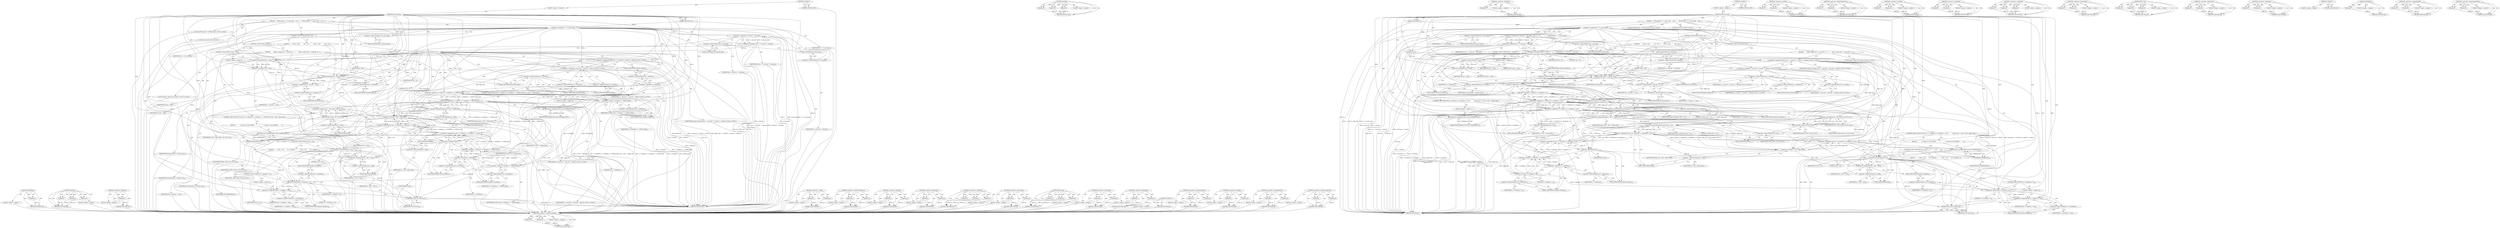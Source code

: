 digraph "&lt;operator&gt;.greaterEqualsThan" {
vulnerable_248 [label=<(METHOD,&lt;operator&gt;.assignmentMinus)>];
vulnerable_249 [label=<(PARAM,p1)>];
vulnerable_250 [label=<(PARAM,p2)>];
vulnerable_251 [label=<(BLOCK,&lt;empty&gt;,&lt;empty&gt;)>];
vulnerable_252 [label=<(METHOD_RETURN,ANY)>];
vulnerable_197 [label=<(METHOD,memcpy)>];
vulnerable_198 [label=<(PARAM,p1)>];
vulnerable_199 [label=<(PARAM,p2)>];
vulnerable_200 [label=<(PARAM,p3)>];
vulnerable_201 [label=<(BLOCK,&lt;empty&gt;,&lt;empty&gt;)>];
vulnerable_202 [label=<(METHOD_RETURN,ANY)>];
vulnerable_224 [label=<(METHOD,&lt;operator&gt;.logicalNot)>];
vulnerable_225 [label=<(PARAM,p1)>];
vulnerable_226 [label=<(BLOCK,&lt;empty&gt;,&lt;empty&gt;)>];
vulnerable_227 [label=<(METHOD_RETURN,ANY)>];
vulnerable_6 [label=<(METHOD,&lt;global&gt;)<SUB>1</SUB>>];
vulnerable_7 [label=<(BLOCK,&lt;empty&gt;,&lt;empty&gt;)<SUB>1</SUB>>];
vulnerable_8 [label=<(METHOD,http_buf_read)<SUB>1</SUB>>];
vulnerable_9 [label=<(PARAM,URLContext *h)<SUB>1</SUB>>];
vulnerable_10 [label=<(PARAM,uint8_t *buf)<SUB>1</SUB>>];
vulnerable_11 [label=<(PARAM,int size)<SUB>1</SUB>>];
vulnerable_12 [label=<(BLOCK,{
    HTTPContext *s = h-&gt;priv_data;
    int le...,{
    HTTPContext *s = h-&gt;priv_data;
    int le...)<SUB>2</SUB>>];
vulnerable_13 [label="<(LOCAL,HTTPContext* s: HTTPContext*)<SUB>3</SUB>>"];
vulnerable_14 [label=<(&lt;operator&gt;.assignment,*s = h-&gt;priv_data)<SUB>3</SUB>>];
vulnerable_15 [label=<(IDENTIFIER,s,*s = h-&gt;priv_data)<SUB>3</SUB>>];
vulnerable_16 [label=<(&lt;operator&gt;.indirectFieldAccess,h-&gt;priv_data)<SUB>3</SUB>>];
vulnerable_17 [label=<(IDENTIFIER,h,*s = h-&gt;priv_data)<SUB>3</SUB>>];
vulnerable_18 [label=<(FIELD_IDENTIFIER,priv_data,priv_data)<SUB>3</SUB>>];
vulnerable_19 [label="<(LOCAL,int len: int)<SUB>4</SUB>>"];
vulnerable_20 [label=<(&lt;operator&gt;.assignment,len = s-&gt;buf_end - s-&gt;buf_ptr)<SUB>6</SUB>>];
vulnerable_21 [label=<(IDENTIFIER,len,len = s-&gt;buf_end - s-&gt;buf_ptr)<SUB>6</SUB>>];
vulnerable_22 [label=<(&lt;operator&gt;.subtraction,s-&gt;buf_end - s-&gt;buf_ptr)<SUB>6</SUB>>];
vulnerable_23 [label=<(&lt;operator&gt;.indirectFieldAccess,s-&gt;buf_end)<SUB>6</SUB>>];
vulnerable_24 [label=<(IDENTIFIER,s,s-&gt;buf_end - s-&gt;buf_ptr)<SUB>6</SUB>>];
vulnerable_25 [label=<(FIELD_IDENTIFIER,buf_end,buf_end)<SUB>6</SUB>>];
vulnerable_26 [label=<(&lt;operator&gt;.indirectFieldAccess,s-&gt;buf_ptr)<SUB>6</SUB>>];
vulnerable_27 [label=<(IDENTIFIER,s,s-&gt;buf_end - s-&gt;buf_ptr)<SUB>6</SUB>>];
vulnerable_28 [label=<(FIELD_IDENTIFIER,buf_ptr,buf_ptr)<SUB>6</SUB>>];
vulnerable_29 [label=<(CONTROL_STRUCTURE,IF,if (len &gt; 0))<SUB>7</SUB>>];
vulnerable_30 [label=<(&lt;operator&gt;.greaterThan,len &gt; 0)<SUB>7</SUB>>];
vulnerable_31 [label=<(IDENTIFIER,len,len &gt; 0)<SUB>7</SUB>>];
vulnerable_32 [label=<(LITERAL,0,len &gt; 0)<SUB>7</SUB>>];
vulnerable_33 [label=<(BLOCK,{
        if (len &gt; size)
            len = siz...,{
        if (len &gt; size)
            len = siz...)<SUB>7</SUB>>];
vulnerable_34 [label=<(CONTROL_STRUCTURE,IF,if (len &gt; size))<SUB>8</SUB>>];
vulnerable_35 [label=<(&lt;operator&gt;.greaterThan,len &gt; size)<SUB>8</SUB>>];
vulnerable_36 [label=<(IDENTIFIER,len,len &gt; size)<SUB>8</SUB>>];
vulnerable_37 [label=<(IDENTIFIER,size,len &gt; size)<SUB>8</SUB>>];
vulnerable_38 [label=<(BLOCK,&lt;empty&gt;,&lt;empty&gt;)<SUB>9</SUB>>];
vulnerable_39 [label=<(&lt;operator&gt;.assignment,len = size)<SUB>9</SUB>>];
vulnerable_40 [label=<(IDENTIFIER,len,len = size)<SUB>9</SUB>>];
vulnerable_41 [label=<(IDENTIFIER,size,len = size)<SUB>9</SUB>>];
vulnerable_42 [label=<(memcpy,memcpy(buf, s-&gt;buf_ptr, len))<SUB>10</SUB>>];
vulnerable_43 [label=<(IDENTIFIER,buf,memcpy(buf, s-&gt;buf_ptr, len))<SUB>10</SUB>>];
vulnerable_44 [label=<(&lt;operator&gt;.indirectFieldAccess,s-&gt;buf_ptr)<SUB>10</SUB>>];
vulnerable_45 [label=<(IDENTIFIER,s,memcpy(buf, s-&gt;buf_ptr, len))<SUB>10</SUB>>];
vulnerable_46 [label=<(FIELD_IDENTIFIER,buf_ptr,buf_ptr)<SUB>10</SUB>>];
vulnerable_47 [label=<(IDENTIFIER,len,memcpy(buf, s-&gt;buf_ptr, len))<SUB>10</SUB>>];
vulnerable_48 [label=<(&lt;operator&gt;.assignmentPlus,s-&gt;buf_ptr += len)<SUB>11</SUB>>];
vulnerable_49 [label=<(&lt;operator&gt;.indirectFieldAccess,s-&gt;buf_ptr)<SUB>11</SUB>>];
vulnerable_50 [label=<(IDENTIFIER,s,s-&gt;buf_ptr += len)<SUB>11</SUB>>];
vulnerable_51 [label=<(FIELD_IDENTIFIER,buf_ptr,buf_ptr)<SUB>11</SUB>>];
vulnerable_52 [label=<(IDENTIFIER,len,s-&gt;buf_ptr += len)<SUB>11</SUB>>];
vulnerable_53 [label=<(CONTROL_STRUCTURE,ELSE,else)<SUB>12</SUB>>];
vulnerable_54 [label=<(BLOCK,{
        int64_t target_end = s-&gt;end_off ? s-&gt;...,{
        int64_t target_end = s-&gt;end_off ? s-&gt;...)<SUB>12</SUB>>];
vulnerable_55 [label="<(LOCAL,int64_t target_end: int64_t)<SUB>13</SUB>>"];
vulnerable_56 [label="<(&lt;operator&gt;.assignment,target_end = s-&gt;end_off ? s-&gt;end_off : s-&gt;filesize)<SUB>13</SUB>>"];
vulnerable_57 [label="<(IDENTIFIER,target_end,target_end = s-&gt;end_off ? s-&gt;end_off : s-&gt;filesize)<SUB>13</SUB>>"];
vulnerable_58 [label="<(&lt;operator&gt;.conditional,s-&gt;end_off ? s-&gt;end_off : s-&gt;filesize)<SUB>13</SUB>>"];
vulnerable_59 [label=<(&lt;operator&gt;.indirectFieldAccess,s-&gt;end_off)<SUB>13</SUB>>];
vulnerable_60 [label="<(IDENTIFIER,s,s-&gt;end_off ? s-&gt;end_off : s-&gt;filesize)<SUB>13</SUB>>"];
vulnerable_61 [label=<(FIELD_IDENTIFIER,end_off,end_off)<SUB>13</SUB>>];
vulnerable_62 [label=<(&lt;operator&gt;.indirectFieldAccess,s-&gt;end_off)<SUB>13</SUB>>];
vulnerable_63 [label="<(IDENTIFIER,s,s-&gt;end_off ? s-&gt;end_off : s-&gt;filesize)<SUB>13</SUB>>"];
vulnerable_64 [label=<(FIELD_IDENTIFIER,end_off,end_off)<SUB>13</SUB>>];
vulnerable_65 [label=<(&lt;operator&gt;.indirectFieldAccess,s-&gt;filesize)<SUB>13</SUB>>];
vulnerable_66 [label="<(IDENTIFIER,s,s-&gt;end_off ? s-&gt;end_off : s-&gt;filesize)<SUB>13</SUB>>"];
vulnerable_67 [label=<(FIELD_IDENTIFIER,filesize,filesize)<SUB>13</SUB>>];
vulnerable_68 [label=<(CONTROL_STRUCTURE,IF,if ((!s-&gt;willclose || s-&gt;chunksize &lt; 0) &amp;&amp;
            target_end &gt;= 0 &amp;&amp; s-&gt;off &gt;= target_end))<SUB>14</SUB>>];
vulnerable_69 [label=<(&lt;operator&gt;.logicalAnd,(!s-&gt;willclose || s-&gt;chunksize &lt; 0) &amp;&amp;
        ...)<SUB>14</SUB>>];
vulnerable_70 [label=<(&lt;operator&gt;.logicalAnd,(!s-&gt;willclose || s-&gt;chunksize &lt; 0) &amp;&amp;
        ...)<SUB>14</SUB>>];
vulnerable_71 [label=<(&lt;operator&gt;.logicalOr,!s-&gt;willclose || s-&gt;chunksize &lt; 0)<SUB>14</SUB>>];
vulnerable_72 [label=<(&lt;operator&gt;.logicalNot,!s-&gt;willclose)<SUB>14</SUB>>];
vulnerable_73 [label=<(&lt;operator&gt;.indirectFieldAccess,s-&gt;willclose)<SUB>14</SUB>>];
vulnerable_74 [label=<(IDENTIFIER,s,!s-&gt;willclose)<SUB>14</SUB>>];
vulnerable_75 [label=<(FIELD_IDENTIFIER,willclose,willclose)<SUB>14</SUB>>];
vulnerable_76 [label=<(&lt;operator&gt;.lessThan,s-&gt;chunksize &lt; 0)<SUB>14</SUB>>];
vulnerable_77 [label=<(&lt;operator&gt;.indirectFieldAccess,s-&gt;chunksize)<SUB>14</SUB>>];
vulnerable_78 [label=<(IDENTIFIER,s,s-&gt;chunksize &lt; 0)<SUB>14</SUB>>];
vulnerable_79 [label=<(FIELD_IDENTIFIER,chunksize,chunksize)<SUB>14</SUB>>];
vulnerable_80 [label=<(LITERAL,0,s-&gt;chunksize &lt; 0)<SUB>14</SUB>>];
vulnerable_81 [label=<(&lt;operator&gt;.greaterEqualsThan,target_end &gt;= 0)<SUB>15</SUB>>];
vulnerable_82 [label=<(IDENTIFIER,target_end,target_end &gt;= 0)<SUB>15</SUB>>];
vulnerable_83 [label=<(LITERAL,0,target_end &gt;= 0)<SUB>15</SUB>>];
vulnerable_84 [label=<(&lt;operator&gt;.greaterEqualsThan,s-&gt;off &gt;= target_end)<SUB>15</SUB>>];
vulnerable_85 [label=<(&lt;operator&gt;.indirectFieldAccess,s-&gt;off)<SUB>15</SUB>>];
vulnerable_86 [label=<(IDENTIFIER,s,s-&gt;off &gt;= target_end)<SUB>15</SUB>>];
vulnerable_87 [label=<(FIELD_IDENTIFIER,off,off)<SUB>15</SUB>>];
vulnerable_88 [label=<(IDENTIFIER,target_end,s-&gt;off &gt;= target_end)<SUB>15</SUB>>];
vulnerable_89 [label=<(BLOCK,&lt;empty&gt;,&lt;empty&gt;)<SUB>16</SUB>>];
vulnerable_90 [label=<(RETURN,return AVERROR_EOF;,return AVERROR_EOF;)<SUB>16</SUB>>];
vulnerable_91 [label=<(IDENTIFIER,AVERROR_EOF,return AVERROR_EOF;)<SUB>16</SUB>>];
vulnerable_92 [label=<(&lt;operator&gt;.assignment,len = ffurl_read(s-&gt;hd, buf, size))<SUB>17</SUB>>];
vulnerable_93 [label=<(IDENTIFIER,len,len = ffurl_read(s-&gt;hd, buf, size))<SUB>17</SUB>>];
vulnerable_94 [label=<(ffurl_read,ffurl_read(s-&gt;hd, buf, size))<SUB>17</SUB>>];
vulnerable_95 [label=<(&lt;operator&gt;.indirectFieldAccess,s-&gt;hd)<SUB>17</SUB>>];
vulnerable_96 [label=<(IDENTIFIER,s,ffurl_read(s-&gt;hd, buf, size))<SUB>17</SUB>>];
vulnerable_97 [label=<(FIELD_IDENTIFIER,hd,hd)<SUB>17</SUB>>];
vulnerable_98 [label=<(IDENTIFIER,buf,ffurl_read(s-&gt;hd, buf, size))<SUB>17</SUB>>];
vulnerable_99 [label=<(IDENTIFIER,size,ffurl_read(s-&gt;hd, buf, size))<SUB>17</SUB>>];
vulnerable_100 [label=<(CONTROL_STRUCTURE,IF,if (!len &amp;&amp; (!s-&gt;willclose || s-&gt;chunksize &lt; 0) &amp;&amp;
            target_end &gt;= 0 &amp;&amp; s-&gt;off &lt; target_end))<SUB>18</SUB>>];
vulnerable_101 [label=<(&lt;operator&gt;.logicalAnd,!len &amp;&amp; (!s-&gt;willclose || s-&gt;chunksize &lt; 0) &amp;&amp;
...)<SUB>18</SUB>>];
vulnerable_102 [label=<(&lt;operator&gt;.logicalAnd,!len &amp;&amp; (!s-&gt;willclose || s-&gt;chunksize &lt; 0) &amp;&amp;
...)<SUB>18</SUB>>];
vulnerable_103 [label=<(&lt;operator&gt;.logicalAnd,!len &amp;&amp; (!s-&gt;willclose || s-&gt;chunksize &lt; 0))<SUB>18</SUB>>];
vulnerable_104 [label=<(&lt;operator&gt;.logicalNot,!len)<SUB>18</SUB>>];
vulnerable_105 [label=<(IDENTIFIER,len,!len)<SUB>18</SUB>>];
vulnerable_106 [label=<(&lt;operator&gt;.logicalOr,!s-&gt;willclose || s-&gt;chunksize &lt; 0)<SUB>18</SUB>>];
vulnerable_107 [label=<(&lt;operator&gt;.logicalNot,!s-&gt;willclose)<SUB>18</SUB>>];
vulnerable_108 [label=<(&lt;operator&gt;.indirectFieldAccess,s-&gt;willclose)<SUB>18</SUB>>];
vulnerable_109 [label=<(IDENTIFIER,s,!s-&gt;willclose)<SUB>18</SUB>>];
vulnerable_110 [label=<(FIELD_IDENTIFIER,willclose,willclose)<SUB>18</SUB>>];
vulnerable_111 [label=<(&lt;operator&gt;.lessThan,s-&gt;chunksize &lt; 0)<SUB>18</SUB>>];
vulnerable_112 [label=<(&lt;operator&gt;.indirectFieldAccess,s-&gt;chunksize)<SUB>18</SUB>>];
vulnerable_113 [label=<(IDENTIFIER,s,s-&gt;chunksize &lt; 0)<SUB>18</SUB>>];
vulnerable_114 [label=<(FIELD_IDENTIFIER,chunksize,chunksize)<SUB>18</SUB>>];
vulnerable_115 [label=<(LITERAL,0,s-&gt;chunksize &lt; 0)<SUB>18</SUB>>];
vulnerable_116 [label=<(&lt;operator&gt;.greaterEqualsThan,target_end &gt;= 0)<SUB>19</SUB>>];
vulnerable_117 [label=<(IDENTIFIER,target_end,target_end &gt;= 0)<SUB>19</SUB>>];
vulnerable_118 [label=<(LITERAL,0,target_end &gt;= 0)<SUB>19</SUB>>];
vulnerable_119 [label=<(&lt;operator&gt;.lessThan,s-&gt;off &lt; target_end)<SUB>19</SUB>>];
vulnerable_120 [label=<(&lt;operator&gt;.indirectFieldAccess,s-&gt;off)<SUB>19</SUB>>];
vulnerable_121 [label=<(IDENTIFIER,s,s-&gt;off &lt; target_end)<SUB>19</SUB>>];
vulnerable_122 [label=<(FIELD_IDENTIFIER,off,off)<SUB>19</SUB>>];
vulnerable_123 [label=<(IDENTIFIER,target_end,s-&gt;off &lt; target_end)<SUB>19</SUB>>];
vulnerable_124 [label=<(BLOCK,{
             av_log(h, AV_LOG_ERROR,
        ...,{
             av_log(h, AV_LOG_ERROR,
        ...)<SUB>19</SUB>>];
vulnerable_125 [label=<(RETURN,return AVERROR(EIO);,return AVERROR(EIO);)<SUB>24</SUB>>];
vulnerable_126 [label=<(AVERROR,AVERROR(EIO))<SUB>24</SUB>>];
vulnerable_127 [label=<(IDENTIFIER,EIO,AVERROR(EIO))<SUB>24</SUB>>];
vulnerable_128 [label=<(CONTROL_STRUCTURE,IF,if (len &gt; 0))<SUB>27</SUB>>];
vulnerable_129 [label=<(&lt;operator&gt;.greaterThan,len &gt; 0)<SUB>27</SUB>>];
vulnerable_130 [label=<(IDENTIFIER,len,len &gt; 0)<SUB>27</SUB>>];
vulnerable_131 [label=<(LITERAL,0,len &gt; 0)<SUB>27</SUB>>];
vulnerable_132 [label=<(BLOCK,{
        s-&gt;off += len;
        if (s-&gt;chunksi...,{
        s-&gt;off += len;
        if (s-&gt;chunksi...)<SUB>27</SUB>>];
vulnerable_133 [label=<(&lt;operator&gt;.assignmentPlus,s-&gt;off += len)<SUB>28</SUB>>];
vulnerable_134 [label=<(&lt;operator&gt;.indirectFieldAccess,s-&gt;off)<SUB>28</SUB>>];
vulnerable_135 [label=<(IDENTIFIER,s,s-&gt;off += len)<SUB>28</SUB>>];
vulnerable_136 [label=<(FIELD_IDENTIFIER,off,off)<SUB>28</SUB>>];
vulnerable_137 [label=<(IDENTIFIER,len,s-&gt;off += len)<SUB>28</SUB>>];
vulnerable_138 [label=<(CONTROL_STRUCTURE,IF,if (s-&gt;chunksize &gt; 0))<SUB>29</SUB>>];
vulnerable_139 [label=<(&lt;operator&gt;.greaterThan,s-&gt;chunksize &gt; 0)<SUB>29</SUB>>];
vulnerable_140 [label=<(&lt;operator&gt;.indirectFieldAccess,s-&gt;chunksize)<SUB>29</SUB>>];
vulnerable_141 [label=<(IDENTIFIER,s,s-&gt;chunksize &gt; 0)<SUB>29</SUB>>];
vulnerable_142 [label=<(FIELD_IDENTIFIER,chunksize,chunksize)<SUB>29</SUB>>];
vulnerable_143 [label=<(LITERAL,0,s-&gt;chunksize &gt; 0)<SUB>29</SUB>>];
vulnerable_144 [label=<(BLOCK,&lt;empty&gt;,&lt;empty&gt;)<SUB>30</SUB>>];
vulnerable_145 [label=<(&lt;operator&gt;.assignmentMinus,s-&gt;chunksize -= len)<SUB>30</SUB>>];
vulnerable_146 [label=<(&lt;operator&gt;.indirectFieldAccess,s-&gt;chunksize)<SUB>30</SUB>>];
vulnerable_147 [label=<(IDENTIFIER,s,s-&gt;chunksize -= len)<SUB>30</SUB>>];
vulnerable_148 [label=<(FIELD_IDENTIFIER,chunksize,chunksize)<SUB>30</SUB>>];
vulnerable_149 [label=<(IDENTIFIER,len,s-&gt;chunksize -= len)<SUB>30</SUB>>];
vulnerable_150 [label=<(RETURN,return len;,return len;)<SUB>32</SUB>>];
vulnerable_151 [label=<(IDENTIFIER,len,return len;)<SUB>32</SUB>>];
vulnerable_152 [label=<(METHOD_RETURN,int)<SUB>1</SUB>>];
vulnerable_154 [label=<(METHOD_RETURN,ANY)<SUB>1</SUB>>];
vulnerable_228 [label=<(METHOD,&lt;operator&gt;.lessThan)>];
vulnerable_229 [label=<(PARAM,p1)>];
vulnerable_230 [label=<(PARAM,p2)>];
vulnerable_231 [label=<(BLOCK,&lt;empty&gt;,&lt;empty&gt;)>];
vulnerable_232 [label=<(METHOD_RETURN,ANY)>];
vulnerable_182 [label=<(METHOD,&lt;operator&gt;.indirectFieldAccess)>];
vulnerable_183 [label=<(PARAM,p1)>];
vulnerable_184 [label=<(PARAM,p2)>];
vulnerable_185 [label=<(BLOCK,&lt;empty&gt;,&lt;empty&gt;)>];
vulnerable_186 [label=<(METHOD_RETURN,ANY)>];
vulnerable_219 [label=<(METHOD,&lt;operator&gt;.logicalOr)>];
vulnerable_220 [label=<(PARAM,p1)>];
vulnerable_221 [label=<(PARAM,p2)>];
vulnerable_222 [label=<(BLOCK,&lt;empty&gt;,&lt;empty&gt;)>];
vulnerable_223 [label=<(METHOD_RETURN,ANY)>];
vulnerable_214 [label=<(METHOD,&lt;operator&gt;.logicalAnd)>];
vulnerable_215 [label=<(PARAM,p1)>];
vulnerable_216 [label=<(PARAM,p2)>];
vulnerable_217 [label=<(BLOCK,&lt;empty&gt;,&lt;empty&gt;)>];
vulnerable_218 [label=<(METHOD_RETURN,ANY)>];
vulnerable_208 [label=<(METHOD,&lt;operator&gt;.conditional)>];
vulnerable_209 [label=<(PARAM,p1)>];
vulnerable_210 [label=<(PARAM,p2)>];
vulnerable_211 [label=<(PARAM,p3)>];
vulnerable_212 [label=<(BLOCK,&lt;empty&gt;,&lt;empty&gt;)>];
vulnerable_213 [label=<(METHOD_RETURN,ANY)>];
vulnerable_192 [label=<(METHOD,&lt;operator&gt;.greaterThan)>];
vulnerable_193 [label=<(PARAM,p1)>];
vulnerable_194 [label=<(PARAM,p2)>];
vulnerable_195 [label=<(BLOCK,&lt;empty&gt;,&lt;empty&gt;)>];
vulnerable_196 [label=<(METHOD_RETURN,ANY)>];
vulnerable_238 [label=<(METHOD,ffurl_read)>];
vulnerable_239 [label=<(PARAM,p1)>];
vulnerable_240 [label=<(PARAM,p2)>];
vulnerable_241 [label=<(PARAM,p3)>];
vulnerable_242 [label=<(BLOCK,&lt;empty&gt;,&lt;empty&gt;)>];
vulnerable_243 [label=<(METHOD_RETURN,ANY)>];
vulnerable_187 [label=<(METHOD,&lt;operator&gt;.subtraction)>];
vulnerable_188 [label=<(PARAM,p1)>];
vulnerable_189 [label=<(PARAM,p2)>];
vulnerable_190 [label=<(BLOCK,&lt;empty&gt;,&lt;empty&gt;)>];
vulnerable_191 [label=<(METHOD_RETURN,ANY)>];
vulnerable_177 [label=<(METHOD,&lt;operator&gt;.assignment)>];
vulnerable_178 [label=<(PARAM,p1)>];
vulnerable_179 [label=<(PARAM,p2)>];
vulnerable_180 [label=<(BLOCK,&lt;empty&gt;,&lt;empty&gt;)>];
vulnerable_181 [label=<(METHOD_RETURN,ANY)>];
vulnerable_171 [label=<(METHOD,&lt;global&gt;)<SUB>1</SUB>>];
vulnerable_172 [label=<(BLOCK,&lt;empty&gt;,&lt;empty&gt;)>];
vulnerable_173 [label=<(METHOD_RETURN,ANY)>];
vulnerable_244 [label=<(METHOD,AVERROR)>];
vulnerable_245 [label=<(PARAM,p1)>];
vulnerable_246 [label=<(BLOCK,&lt;empty&gt;,&lt;empty&gt;)>];
vulnerable_247 [label=<(METHOD_RETURN,ANY)>];
vulnerable_203 [label=<(METHOD,&lt;operator&gt;.assignmentPlus)>];
vulnerable_204 [label=<(PARAM,p1)>];
vulnerable_205 [label=<(PARAM,p2)>];
vulnerable_206 [label=<(BLOCK,&lt;empty&gt;,&lt;empty&gt;)>];
vulnerable_207 [label=<(METHOD_RETURN,ANY)>];
vulnerable_233 [label=<(METHOD,&lt;operator&gt;.greaterEqualsThan)>];
vulnerable_234 [label=<(PARAM,p1)>];
vulnerable_235 [label=<(PARAM,p2)>];
vulnerable_236 [label=<(BLOCK,&lt;empty&gt;,&lt;empty&gt;)>];
vulnerable_237 [label=<(METHOD_RETURN,ANY)>];
fixed_241 [label=<(METHOD,AVERROR)>];
fixed_242 [label=<(PARAM,p1)>];
fixed_243 [label=<(BLOCK,&lt;empty&gt;,&lt;empty&gt;)>];
fixed_244 [label=<(METHOD_RETURN,ANY)>];
fixed_189 [label=<(METHOD,memcpy)>];
fixed_190 [label=<(PARAM,p1)>];
fixed_191 [label=<(PARAM,p2)>];
fixed_192 [label=<(PARAM,p3)>];
fixed_193 [label=<(BLOCK,&lt;empty&gt;,&lt;empty&gt;)>];
fixed_194 [label=<(METHOD_RETURN,ANY)>];
fixed_216 [label=<(METHOD,&lt;operator&gt;.logicalNot)>];
fixed_217 [label=<(PARAM,p1)>];
fixed_218 [label=<(BLOCK,&lt;empty&gt;,&lt;empty&gt;)>];
fixed_219 [label=<(METHOD_RETURN,ANY)>];
fixed_6 [label=<(METHOD,&lt;global&gt;)<SUB>1</SUB>>];
fixed_7 [label=<(BLOCK,&lt;empty&gt;,&lt;empty&gt;)<SUB>1</SUB>>];
fixed_8 [label=<(METHOD,http_buf_read)<SUB>1</SUB>>];
fixed_9 [label=<(PARAM,URLContext *h)<SUB>1</SUB>>];
fixed_10 [label=<(PARAM,uint8_t *buf)<SUB>1</SUB>>];
fixed_11 [label=<(PARAM,int size)<SUB>1</SUB>>];
fixed_12 [label=<(BLOCK,{
    HTTPContext *s = h-&gt;priv_data;
    int le...,{
    HTTPContext *s = h-&gt;priv_data;
    int le...)<SUB>2</SUB>>];
fixed_13 [label="<(LOCAL,HTTPContext* s: HTTPContext*)<SUB>3</SUB>>"];
fixed_14 [label=<(&lt;operator&gt;.assignment,*s = h-&gt;priv_data)<SUB>3</SUB>>];
fixed_15 [label=<(IDENTIFIER,s,*s = h-&gt;priv_data)<SUB>3</SUB>>];
fixed_16 [label=<(&lt;operator&gt;.indirectFieldAccess,h-&gt;priv_data)<SUB>3</SUB>>];
fixed_17 [label=<(IDENTIFIER,h,*s = h-&gt;priv_data)<SUB>3</SUB>>];
fixed_18 [label=<(FIELD_IDENTIFIER,priv_data,priv_data)<SUB>3</SUB>>];
fixed_19 [label="<(LOCAL,int len: int)<SUB>4</SUB>>"];
fixed_20 [label=<(&lt;operator&gt;.assignment,len = s-&gt;buf_end - s-&gt;buf_ptr)<SUB>6</SUB>>];
fixed_21 [label=<(IDENTIFIER,len,len = s-&gt;buf_end - s-&gt;buf_ptr)<SUB>6</SUB>>];
fixed_22 [label=<(&lt;operator&gt;.subtraction,s-&gt;buf_end - s-&gt;buf_ptr)<SUB>6</SUB>>];
fixed_23 [label=<(&lt;operator&gt;.indirectFieldAccess,s-&gt;buf_end)<SUB>6</SUB>>];
fixed_24 [label=<(IDENTIFIER,s,s-&gt;buf_end - s-&gt;buf_ptr)<SUB>6</SUB>>];
fixed_25 [label=<(FIELD_IDENTIFIER,buf_end,buf_end)<SUB>6</SUB>>];
fixed_26 [label=<(&lt;operator&gt;.indirectFieldAccess,s-&gt;buf_ptr)<SUB>6</SUB>>];
fixed_27 [label=<(IDENTIFIER,s,s-&gt;buf_end - s-&gt;buf_ptr)<SUB>6</SUB>>];
fixed_28 [label=<(FIELD_IDENTIFIER,buf_ptr,buf_ptr)<SUB>6</SUB>>];
fixed_29 [label=<(CONTROL_STRUCTURE,IF,if (len &gt; 0))<SUB>7</SUB>>];
fixed_30 [label=<(&lt;operator&gt;.greaterThan,len &gt; 0)<SUB>7</SUB>>];
fixed_31 [label=<(IDENTIFIER,len,len &gt; 0)<SUB>7</SUB>>];
fixed_32 [label=<(LITERAL,0,len &gt; 0)<SUB>7</SUB>>];
fixed_33 [label=<(BLOCK,{
        if (len &gt; size)
            len = siz...,{
        if (len &gt; size)
            len = siz...)<SUB>7</SUB>>];
fixed_34 [label=<(CONTROL_STRUCTURE,IF,if (len &gt; size))<SUB>8</SUB>>];
fixed_35 [label=<(&lt;operator&gt;.greaterThan,len &gt; size)<SUB>8</SUB>>];
fixed_36 [label=<(IDENTIFIER,len,len &gt; size)<SUB>8</SUB>>];
fixed_37 [label=<(IDENTIFIER,size,len &gt; size)<SUB>8</SUB>>];
fixed_38 [label=<(BLOCK,&lt;empty&gt;,&lt;empty&gt;)<SUB>9</SUB>>];
fixed_39 [label=<(&lt;operator&gt;.assignment,len = size)<SUB>9</SUB>>];
fixed_40 [label=<(IDENTIFIER,len,len = size)<SUB>9</SUB>>];
fixed_41 [label=<(IDENTIFIER,size,len = size)<SUB>9</SUB>>];
fixed_42 [label=<(memcpy,memcpy(buf, s-&gt;buf_ptr, len))<SUB>10</SUB>>];
fixed_43 [label=<(IDENTIFIER,buf,memcpy(buf, s-&gt;buf_ptr, len))<SUB>10</SUB>>];
fixed_44 [label=<(&lt;operator&gt;.indirectFieldAccess,s-&gt;buf_ptr)<SUB>10</SUB>>];
fixed_45 [label=<(IDENTIFIER,s,memcpy(buf, s-&gt;buf_ptr, len))<SUB>10</SUB>>];
fixed_46 [label=<(FIELD_IDENTIFIER,buf_ptr,buf_ptr)<SUB>10</SUB>>];
fixed_47 [label=<(IDENTIFIER,len,memcpy(buf, s-&gt;buf_ptr, len))<SUB>10</SUB>>];
fixed_48 [label=<(&lt;operator&gt;.assignmentPlus,s-&gt;buf_ptr += len)<SUB>11</SUB>>];
fixed_49 [label=<(&lt;operator&gt;.indirectFieldAccess,s-&gt;buf_ptr)<SUB>11</SUB>>];
fixed_50 [label=<(IDENTIFIER,s,s-&gt;buf_ptr += len)<SUB>11</SUB>>];
fixed_51 [label=<(FIELD_IDENTIFIER,buf_ptr,buf_ptr)<SUB>11</SUB>>];
fixed_52 [label=<(IDENTIFIER,len,s-&gt;buf_ptr += len)<SUB>11</SUB>>];
fixed_53 [label=<(CONTROL_STRUCTURE,ELSE,else)<SUB>12</SUB>>];
fixed_54 [label=<(BLOCK,{
        uint64_t target_end = s-&gt;end_off ? s-...,{
        uint64_t target_end = s-&gt;end_off ? s-...)<SUB>12</SUB>>];
fixed_55 [label="<(LOCAL,uint64_t target_end: uint64_t)<SUB>13</SUB>>"];
fixed_56 [label="<(&lt;operator&gt;.assignment,target_end = s-&gt;end_off ? s-&gt;end_off : s-&gt;filesize)<SUB>13</SUB>>"];
fixed_57 [label="<(IDENTIFIER,target_end,target_end = s-&gt;end_off ? s-&gt;end_off : s-&gt;filesize)<SUB>13</SUB>>"];
fixed_58 [label="<(&lt;operator&gt;.conditional,s-&gt;end_off ? s-&gt;end_off : s-&gt;filesize)<SUB>13</SUB>>"];
fixed_59 [label=<(&lt;operator&gt;.indirectFieldAccess,s-&gt;end_off)<SUB>13</SUB>>];
fixed_60 [label="<(IDENTIFIER,s,s-&gt;end_off ? s-&gt;end_off : s-&gt;filesize)<SUB>13</SUB>>"];
fixed_61 [label=<(FIELD_IDENTIFIER,end_off,end_off)<SUB>13</SUB>>];
fixed_62 [label=<(&lt;operator&gt;.indirectFieldAccess,s-&gt;end_off)<SUB>13</SUB>>];
fixed_63 [label="<(IDENTIFIER,s,s-&gt;end_off ? s-&gt;end_off : s-&gt;filesize)<SUB>13</SUB>>"];
fixed_64 [label=<(FIELD_IDENTIFIER,end_off,end_off)<SUB>13</SUB>>];
fixed_65 [label=<(&lt;operator&gt;.indirectFieldAccess,s-&gt;filesize)<SUB>13</SUB>>];
fixed_66 [label="<(IDENTIFIER,s,s-&gt;end_off ? s-&gt;end_off : s-&gt;filesize)<SUB>13</SUB>>"];
fixed_67 [label=<(FIELD_IDENTIFIER,filesize,filesize)<SUB>13</SUB>>];
fixed_68 [label=<(CONTROL_STRUCTURE,IF,if ((!s-&gt;willclose || s-&gt;chunksize == UINT64_MAX) &amp;&amp; s-&gt;off &gt;= target_end))<SUB>14</SUB>>];
fixed_69 [label=<(&lt;operator&gt;.logicalAnd,(!s-&gt;willclose || s-&gt;chunksize == UINT64_MAX) &amp;...)<SUB>14</SUB>>];
fixed_70 [label=<(&lt;operator&gt;.logicalOr,!s-&gt;willclose || s-&gt;chunksize == UINT64_MAX)<SUB>14</SUB>>];
fixed_71 [label=<(&lt;operator&gt;.logicalNot,!s-&gt;willclose)<SUB>14</SUB>>];
fixed_72 [label=<(&lt;operator&gt;.indirectFieldAccess,s-&gt;willclose)<SUB>14</SUB>>];
fixed_73 [label=<(IDENTIFIER,s,!s-&gt;willclose)<SUB>14</SUB>>];
fixed_74 [label=<(FIELD_IDENTIFIER,willclose,willclose)<SUB>14</SUB>>];
fixed_75 [label=<(&lt;operator&gt;.equals,s-&gt;chunksize == UINT64_MAX)<SUB>14</SUB>>];
fixed_76 [label=<(&lt;operator&gt;.indirectFieldAccess,s-&gt;chunksize)<SUB>14</SUB>>];
fixed_77 [label=<(IDENTIFIER,s,s-&gt;chunksize == UINT64_MAX)<SUB>14</SUB>>];
fixed_78 [label=<(FIELD_IDENTIFIER,chunksize,chunksize)<SUB>14</SUB>>];
fixed_79 [label=<(IDENTIFIER,UINT64_MAX,s-&gt;chunksize == UINT64_MAX)<SUB>14</SUB>>];
fixed_80 [label=<(&lt;operator&gt;.greaterEqualsThan,s-&gt;off &gt;= target_end)<SUB>14</SUB>>];
fixed_81 [label=<(&lt;operator&gt;.indirectFieldAccess,s-&gt;off)<SUB>14</SUB>>];
fixed_82 [label=<(IDENTIFIER,s,s-&gt;off &gt;= target_end)<SUB>14</SUB>>];
fixed_83 [label=<(FIELD_IDENTIFIER,off,off)<SUB>14</SUB>>];
fixed_84 [label=<(IDENTIFIER,target_end,s-&gt;off &gt;= target_end)<SUB>14</SUB>>];
fixed_85 [label=<(BLOCK,&lt;empty&gt;,&lt;empty&gt;)<SUB>15</SUB>>];
fixed_86 [label=<(RETURN,return AVERROR_EOF;,return AVERROR_EOF;)<SUB>15</SUB>>];
fixed_87 [label=<(IDENTIFIER,AVERROR_EOF,return AVERROR_EOF;)<SUB>15</SUB>>];
fixed_88 [label=<(&lt;operator&gt;.assignment,len = ffurl_read(s-&gt;hd, buf, size))<SUB>16</SUB>>];
fixed_89 [label=<(IDENTIFIER,len,len = ffurl_read(s-&gt;hd, buf, size))<SUB>16</SUB>>];
fixed_90 [label=<(ffurl_read,ffurl_read(s-&gt;hd, buf, size))<SUB>16</SUB>>];
fixed_91 [label=<(&lt;operator&gt;.indirectFieldAccess,s-&gt;hd)<SUB>16</SUB>>];
fixed_92 [label=<(IDENTIFIER,s,ffurl_read(s-&gt;hd, buf, size))<SUB>16</SUB>>];
fixed_93 [label=<(FIELD_IDENTIFIER,hd,hd)<SUB>16</SUB>>];
fixed_94 [label=<(IDENTIFIER,buf,ffurl_read(s-&gt;hd, buf, size))<SUB>16</SUB>>];
fixed_95 [label=<(IDENTIFIER,size,ffurl_read(s-&gt;hd, buf, size))<SUB>16</SUB>>];
fixed_96 [label=<(CONTROL_STRUCTURE,IF,if (!len &amp;&amp; (!s-&gt;willclose || s-&gt;chunksize == UINT64_MAX) &amp;&amp; s-&gt;off &lt; target_end))<SUB>17</SUB>>];
fixed_97 [label=<(&lt;operator&gt;.logicalAnd,!len &amp;&amp; (!s-&gt;willclose || s-&gt;chunksize == UINT6...)<SUB>17</SUB>>];
fixed_98 [label=<(&lt;operator&gt;.logicalAnd,!len &amp;&amp; (!s-&gt;willclose || s-&gt;chunksize == UINT6...)<SUB>17</SUB>>];
fixed_99 [label=<(&lt;operator&gt;.logicalNot,!len)<SUB>17</SUB>>];
fixed_100 [label=<(IDENTIFIER,len,!len)<SUB>17</SUB>>];
fixed_101 [label=<(&lt;operator&gt;.logicalOr,!s-&gt;willclose || s-&gt;chunksize == UINT64_MAX)<SUB>17</SUB>>];
fixed_102 [label=<(&lt;operator&gt;.logicalNot,!s-&gt;willclose)<SUB>17</SUB>>];
fixed_103 [label=<(&lt;operator&gt;.indirectFieldAccess,s-&gt;willclose)<SUB>17</SUB>>];
fixed_104 [label=<(IDENTIFIER,s,!s-&gt;willclose)<SUB>17</SUB>>];
fixed_105 [label=<(FIELD_IDENTIFIER,willclose,willclose)<SUB>17</SUB>>];
fixed_106 [label=<(&lt;operator&gt;.equals,s-&gt;chunksize == UINT64_MAX)<SUB>17</SUB>>];
fixed_107 [label=<(&lt;operator&gt;.indirectFieldAccess,s-&gt;chunksize)<SUB>17</SUB>>];
fixed_108 [label=<(IDENTIFIER,s,s-&gt;chunksize == UINT64_MAX)<SUB>17</SUB>>];
fixed_109 [label=<(FIELD_IDENTIFIER,chunksize,chunksize)<SUB>17</SUB>>];
fixed_110 [label=<(IDENTIFIER,UINT64_MAX,s-&gt;chunksize == UINT64_MAX)<SUB>17</SUB>>];
fixed_111 [label=<(&lt;operator&gt;.lessThan,s-&gt;off &lt; target_end)<SUB>17</SUB>>];
fixed_112 [label=<(&lt;operator&gt;.indirectFieldAccess,s-&gt;off)<SUB>17</SUB>>];
fixed_113 [label=<(IDENTIFIER,s,s-&gt;off &lt; target_end)<SUB>17</SUB>>];
fixed_114 [label=<(FIELD_IDENTIFIER,off,off)<SUB>17</SUB>>];
fixed_115 [label=<(IDENTIFIER,target_end,s-&gt;off &lt; target_end)<SUB>17</SUB>>];
fixed_116 [label=<(BLOCK,{
             av_log(h, AV_LOG_ERROR,
        ...,{
             av_log(h, AV_LOG_ERROR,
        ...)<SUB>17</SUB>>];
fixed_117 [label=<(RETURN,return AVERROR(EIO);,return AVERROR(EIO);)<SUB>22</SUB>>];
fixed_118 [label=<(AVERROR,AVERROR(EIO))<SUB>22</SUB>>];
fixed_119 [label=<(IDENTIFIER,EIO,AVERROR(EIO))<SUB>22</SUB>>];
fixed_120 [label=<(CONTROL_STRUCTURE,IF,if (len &gt; 0))<SUB>25</SUB>>];
fixed_121 [label=<(&lt;operator&gt;.greaterThan,len &gt; 0)<SUB>25</SUB>>];
fixed_122 [label=<(IDENTIFIER,len,len &gt; 0)<SUB>25</SUB>>];
fixed_123 [label=<(LITERAL,0,len &gt; 0)<SUB>25</SUB>>];
fixed_124 [label=<(BLOCK,{
        s-&gt;off += len;
        if (s-&gt;chunksi...,{
        s-&gt;off += len;
        if (s-&gt;chunksi...)<SUB>25</SUB>>];
fixed_125 [label=<(&lt;operator&gt;.assignmentPlus,s-&gt;off += len)<SUB>26</SUB>>];
fixed_126 [label=<(&lt;operator&gt;.indirectFieldAccess,s-&gt;off)<SUB>26</SUB>>];
fixed_127 [label=<(IDENTIFIER,s,s-&gt;off += len)<SUB>26</SUB>>];
fixed_128 [label=<(FIELD_IDENTIFIER,off,off)<SUB>26</SUB>>];
fixed_129 [label=<(IDENTIFIER,len,s-&gt;off += len)<SUB>26</SUB>>];
fixed_130 [label=<(CONTROL_STRUCTURE,IF,if (s-&gt;chunksize &gt; 0))<SUB>27</SUB>>];
fixed_131 [label=<(&lt;operator&gt;.greaterThan,s-&gt;chunksize &gt; 0)<SUB>27</SUB>>];
fixed_132 [label=<(&lt;operator&gt;.indirectFieldAccess,s-&gt;chunksize)<SUB>27</SUB>>];
fixed_133 [label=<(IDENTIFIER,s,s-&gt;chunksize &gt; 0)<SUB>27</SUB>>];
fixed_134 [label=<(FIELD_IDENTIFIER,chunksize,chunksize)<SUB>27</SUB>>];
fixed_135 [label=<(LITERAL,0,s-&gt;chunksize &gt; 0)<SUB>27</SUB>>];
fixed_136 [label=<(BLOCK,&lt;empty&gt;,&lt;empty&gt;)<SUB>28</SUB>>];
fixed_137 [label=<(&lt;operator&gt;.assignmentMinus,s-&gt;chunksize -= len)<SUB>28</SUB>>];
fixed_138 [label=<(&lt;operator&gt;.indirectFieldAccess,s-&gt;chunksize)<SUB>28</SUB>>];
fixed_139 [label=<(IDENTIFIER,s,s-&gt;chunksize -= len)<SUB>28</SUB>>];
fixed_140 [label=<(FIELD_IDENTIFIER,chunksize,chunksize)<SUB>28</SUB>>];
fixed_141 [label=<(IDENTIFIER,len,s-&gt;chunksize -= len)<SUB>28</SUB>>];
fixed_142 [label=<(RETURN,return len;,return len;)<SUB>30</SUB>>];
fixed_143 [label=<(IDENTIFIER,len,return len;)<SUB>30</SUB>>];
fixed_144 [label=<(METHOD_RETURN,int)<SUB>1</SUB>>];
fixed_146 [label=<(METHOD_RETURN,ANY)<SUB>1</SUB>>];
fixed_220 [label=<(METHOD,&lt;operator&gt;.equals)>];
fixed_221 [label=<(PARAM,p1)>];
fixed_222 [label=<(PARAM,p2)>];
fixed_223 [label=<(BLOCK,&lt;empty&gt;,&lt;empty&gt;)>];
fixed_224 [label=<(METHOD_RETURN,ANY)>];
fixed_174 [label=<(METHOD,&lt;operator&gt;.indirectFieldAccess)>];
fixed_175 [label=<(PARAM,p1)>];
fixed_176 [label=<(PARAM,p2)>];
fixed_177 [label=<(BLOCK,&lt;empty&gt;,&lt;empty&gt;)>];
fixed_178 [label=<(METHOD_RETURN,ANY)>];
fixed_211 [label=<(METHOD,&lt;operator&gt;.logicalOr)>];
fixed_212 [label=<(PARAM,p1)>];
fixed_213 [label=<(PARAM,p2)>];
fixed_214 [label=<(BLOCK,&lt;empty&gt;,&lt;empty&gt;)>];
fixed_215 [label=<(METHOD_RETURN,ANY)>];
fixed_206 [label=<(METHOD,&lt;operator&gt;.logicalAnd)>];
fixed_207 [label=<(PARAM,p1)>];
fixed_208 [label=<(PARAM,p2)>];
fixed_209 [label=<(BLOCK,&lt;empty&gt;,&lt;empty&gt;)>];
fixed_210 [label=<(METHOD_RETURN,ANY)>];
fixed_200 [label=<(METHOD,&lt;operator&gt;.conditional)>];
fixed_201 [label=<(PARAM,p1)>];
fixed_202 [label=<(PARAM,p2)>];
fixed_203 [label=<(PARAM,p3)>];
fixed_204 [label=<(BLOCK,&lt;empty&gt;,&lt;empty&gt;)>];
fixed_205 [label=<(METHOD_RETURN,ANY)>];
fixed_184 [label=<(METHOD,&lt;operator&gt;.greaterThan)>];
fixed_185 [label=<(PARAM,p1)>];
fixed_186 [label=<(PARAM,p2)>];
fixed_187 [label=<(BLOCK,&lt;empty&gt;,&lt;empty&gt;)>];
fixed_188 [label=<(METHOD_RETURN,ANY)>];
fixed_230 [label=<(METHOD,ffurl_read)>];
fixed_231 [label=<(PARAM,p1)>];
fixed_232 [label=<(PARAM,p2)>];
fixed_233 [label=<(PARAM,p3)>];
fixed_234 [label=<(BLOCK,&lt;empty&gt;,&lt;empty&gt;)>];
fixed_235 [label=<(METHOD_RETURN,ANY)>];
fixed_179 [label=<(METHOD,&lt;operator&gt;.subtraction)>];
fixed_180 [label=<(PARAM,p1)>];
fixed_181 [label=<(PARAM,p2)>];
fixed_182 [label=<(BLOCK,&lt;empty&gt;,&lt;empty&gt;)>];
fixed_183 [label=<(METHOD_RETURN,ANY)>];
fixed_169 [label=<(METHOD,&lt;operator&gt;.assignment)>];
fixed_170 [label=<(PARAM,p1)>];
fixed_171 [label=<(PARAM,p2)>];
fixed_172 [label=<(BLOCK,&lt;empty&gt;,&lt;empty&gt;)>];
fixed_173 [label=<(METHOD_RETURN,ANY)>];
fixed_163 [label=<(METHOD,&lt;global&gt;)<SUB>1</SUB>>];
fixed_164 [label=<(BLOCK,&lt;empty&gt;,&lt;empty&gt;)>];
fixed_165 [label=<(METHOD_RETURN,ANY)>];
fixed_245 [label=<(METHOD,&lt;operator&gt;.assignmentMinus)>];
fixed_246 [label=<(PARAM,p1)>];
fixed_247 [label=<(PARAM,p2)>];
fixed_248 [label=<(BLOCK,&lt;empty&gt;,&lt;empty&gt;)>];
fixed_249 [label=<(METHOD_RETURN,ANY)>];
fixed_236 [label=<(METHOD,&lt;operator&gt;.lessThan)>];
fixed_237 [label=<(PARAM,p1)>];
fixed_238 [label=<(PARAM,p2)>];
fixed_239 [label=<(BLOCK,&lt;empty&gt;,&lt;empty&gt;)>];
fixed_240 [label=<(METHOD_RETURN,ANY)>];
fixed_195 [label=<(METHOD,&lt;operator&gt;.assignmentPlus)>];
fixed_196 [label=<(PARAM,p1)>];
fixed_197 [label=<(PARAM,p2)>];
fixed_198 [label=<(BLOCK,&lt;empty&gt;,&lt;empty&gt;)>];
fixed_199 [label=<(METHOD_RETURN,ANY)>];
fixed_225 [label=<(METHOD,&lt;operator&gt;.greaterEqualsThan)>];
fixed_226 [label=<(PARAM,p1)>];
fixed_227 [label=<(PARAM,p2)>];
fixed_228 [label=<(BLOCK,&lt;empty&gt;,&lt;empty&gt;)>];
fixed_229 [label=<(METHOD_RETURN,ANY)>];
vulnerable_248 -> vulnerable_249  [key=0, label="AST: "];
vulnerable_248 -> vulnerable_249  [key=1, label="DDG: "];
vulnerable_248 -> vulnerable_251  [key=0, label="AST: "];
vulnerable_248 -> vulnerable_250  [key=0, label="AST: "];
vulnerable_248 -> vulnerable_250  [key=1, label="DDG: "];
vulnerable_248 -> vulnerable_252  [key=0, label="AST: "];
vulnerable_248 -> vulnerable_252  [key=1, label="CFG: "];
vulnerable_249 -> vulnerable_252  [key=0, label="DDG: p1"];
vulnerable_250 -> vulnerable_252  [key=0, label="DDG: p2"];
vulnerable_197 -> vulnerable_198  [key=0, label="AST: "];
vulnerable_197 -> vulnerable_198  [key=1, label="DDG: "];
vulnerable_197 -> vulnerable_201  [key=0, label="AST: "];
vulnerable_197 -> vulnerable_199  [key=0, label="AST: "];
vulnerable_197 -> vulnerable_199  [key=1, label="DDG: "];
vulnerable_197 -> vulnerable_202  [key=0, label="AST: "];
vulnerable_197 -> vulnerable_202  [key=1, label="CFG: "];
vulnerable_197 -> vulnerable_200  [key=0, label="AST: "];
vulnerable_197 -> vulnerable_200  [key=1, label="DDG: "];
vulnerable_198 -> vulnerable_202  [key=0, label="DDG: p1"];
vulnerable_199 -> vulnerable_202  [key=0, label="DDG: p2"];
vulnerable_200 -> vulnerable_202  [key=0, label="DDG: p3"];
vulnerable_224 -> vulnerable_225  [key=0, label="AST: "];
vulnerable_224 -> vulnerable_225  [key=1, label="DDG: "];
vulnerable_224 -> vulnerable_226  [key=0, label="AST: "];
vulnerable_224 -> vulnerable_227  [key=0, label="AST: "];
vulnerable_224 -> vulnerable_227  [key=1, label="CFG: "];
vulnerable_225 -> vulnerable_227  [key=0, label="DDG: p1"];
vulnerable_6 -> vulnerable_7  [key=0, label="AST: "];
vulnerable_6 -> vulnerable_154  [key=0, label="AST: "];
vulnerable_6 -> vulnerable_154  [key=1, label="CFG: "];
vulnerable_7 -> vulnerable_8  [key=0, label="AST: "];
vulnerable_8 -> vulnerable_9  [key=0, label="AST: "];
vulnerable_8 -> vulnerable_9  [key=1, label="DDG: "];
vulnerable_8 -> vulnerable_10  [key=0, label="AST: "];
vulnerable_8 -> vulnerable_10  [key=1, label="DDG: "];
vulnerable_8 -> vulnerable_11  [key=0, label="AST: "];
vulnerable_8 -> vulnerable_11  [key=1, label="DDG: "];
vulnerable_8 -> vulnerable_12  [key=0, label="AST: "];
vulnerable_8 -> vulnerable_152  [key=0, label="AST: "];
vulnerable_8 -> vulnerable_18  [key=0, label="CFG: "];
vulnerable_8 -> vulnerable_151  [key=0, label="DDG: "];
vulnerable_8 -> vulnerable_30  [key=0, label="DDG: "];
vulnerable_8 -> vulnerable_48  [key=0, label="DDG: "];
vulnerable_8 -> vulnerable_129  [key=0, label="DDG: "];
vulnerable_8 -> vulnerable_133  [key=0, label="DDG: "];
vulnerable_8 -> vulnerable_42  [key=0, label="DDG: "];
vulnerable_8 -> vulnerable_35  [key=0, label="DDG: "];
vulnerable_8 -> vulnerable_39  [key=0, label="DDG: "];
vulnerable_8 -> vulnerable_139  [key=0, label="DDG: "];
vulnerable_8 -> vulnerable_145  [key=0, label="DDG: "];
vulnerable_8 -> vulnerable_90  [key=0, label="DDG: "];
vulnerable_8 -> vulnerable_94  [key=0, label="DDG: "];
vulnerable_8 -> vulnerable_84  [key=0, label="DDG: "];
vulnerable_8 -> vulnerable_91  [key=0, label="DDG: "];
vulnerable_8 -> vulnerable_119  [key=0, label="DDG: "];
vulnerable_8 -> vulnerable_81  [key=0, label="DDG: "];
vulnerable_8 -> vulnerable_116  [key=0, label="DDG: "];
vulnerable_8 -> vulnerable_126  [key=0, label="DDG: "];
vulnerable_8 -> vulnerable_76  [key=0, label="DDG: "];
vulnerable_8 -> vulnerable_104  [key=0, label="DDG: "];
vulnerable_8 -> vulnerable_111  [key=0, label="DDG: "];
vulnerable_9 -> vulnerable_152  [key=0, label="DDG: h"];
vulnerable_9 -> vulnerable_14  [key=0, label="DDG: h"];
vulnerable_10 -> vulnerable_152  [key=0, label="DDG: buf"];
vulnerable_10 -> vulnerable_42  [key=0, label="DDG: buf"];
vulnerable_10 -> vulnerable_94  [key=0, label="DDG: buf"];
vulnerable_11 -> vulnerable_152  [key=0, label="DDG: size"];
vulnerable_11 -> vulnerable_35  [key=0, label="DDG: size"];
vulnerable_11 -> vulnerable_94  [key=0, label="DDG: size"];
vulnerable_12 -> vulnerable_13  [key=0, label="AST: "];
vulnerable_12 -> vulnerable_14  [key=0, label="AST: "];
vulnerable_12 -> vulnerable_19  [key=0, label="AST: "];
vulnerable_12 -> vulnerable_20  [key=0, label="AST: "];
vulnerable_12 -> vulnerable_29  [key=0, label="AST: "];
vulnerable_12 -> vulnerable_128  [key=0, label="AST: "];
vulnerable_12 -> vulnerable_150  [key=0, label="AST: "];
vulnerable_14 -> vulnerable_15  [key=0, label="AST: "];
vulnerable_14 -> vulnerable_16  [key=0, label="AST: "];
vulnerable_14 -> vulnerable_25  [key=0, label="CFG: "];
vulnerable_14 -> vulnerable_152  [key=0, label="DDG: s"];
vulnerable_14 -> vulnerable_152  [key=1, label="DDG: h-&gt;priv_data"];
vulnerable_14 -> vulnerable_152  [key=2, label="DDG: *s = h-&gt;priv_data"];
vulnerable_14 -> vulnerable_22  [key=0, label="DDG: s"];
vulnerable_14 -> vulnerable_42  [key=0, label="DDG: s"];
vulnerable_14 -> vulnerable_48  [key=0, label="DDG: s"];
vulnerable_14 -> vulnerable_56  [key=0, label="DDG: s"];
vulnerable_14 -> vulnerable_133  [key=0, label="DDG: s"];
vulnerable_14 -> vulnerable_139  [key=0, label="DDG: s"];
vulnerable_14 -> vulnerable_58  [key=0, label="DDG: s"];
vulnerable_14 -> vulnerable_94  [key=0, label="DDG: s"];
vulnerable_14 -> vulnerable_145  [key=0, label="DDG: s"];
vulnerable_14 -> vulnerable_84  [key=0, label="DDG: s"];
vulnerable_14 -> vulnerable_119  [key=0, label="DDG: s"];
vulnerable_14 -> vulnerable_72  [key=0, label="DDG: s"];
vulnerable_14 -> vulnerable_76  [key=0, label="DDG: s"];
vulnerable_14 -> vulnerable_107  [key=0, label="DDG: s"];
vulnerable_14 -> vulnerable_111  [key=0, label="DDG: s"];
vulnerable_16 -> vulnerable_17  [key=0, label="AST: "];
vulnerable_16 -> vulnerable_18  [key=0, label="AST: "];
vulnerable_16 -> vulnerable_14  [key=0, label="CFG: "];
vulnerable_18 -> vulnerable_16  [key=0, label="CFG: "];
vulnerable_20 -> vulnerable_21  [key=0, label="AST: "];
vulnerable_20 -> vulnerable_22  [key=0, label="AST: "];
vulnerable_20 -> vulnerable_30  [key=0, label="CFG: "];
vulnerable_20 -> vulnerable_30  [key=1, label="DDG: len"];
vulnerable_20 -> vulnerable_152  [key=0, label="DDG: s-&gt;buf_end - s-&gt;buf_ptr"];
vulnerable_20 -> vulnerable_152  [key=1, label="DDG: len = s-&gt;buf_end - s-&gt;buf_ptr"];
vulnerable_22 -> vulnerable_23  [key=0, label="AST: "];
vulnerable_22 -> vulnerable_26  [key=0, label="AST: "];
vulnerable_22 -> vulnerable_20  [key=0, label="CFG: "];
vulnerable_22 -> vulnerable_20  [key=1, label="DDG: s-&gt;buf_end"];
vulnerable_22 -> vulnerable_20  [key=2, label="DDG: s-&gt;buf_ptr"];
vulnerable_22 -> vulnerable_152  [key=0, label="DDG: s-&gt;buf_end"];
vulnerable_22 -> vulnerable_152  [key=1, label="DDG: s-&gt;buf_ptr"];
vulnerable_22 -> vulnerable_42  [key=0, label="DDG: s-&gt;buf_ptr"];
vulnerable_23 -> vulnerable_24  [key=0, label="AST: "];
vulnerable_23 -> vulnerable_25  [key=0, label="AST: "];
vulnerable_23 -> vulnerable_28  [key=0, label="CFG: "];
vulnerable_25 -> vulnerable_23  [key=0, label="CFG: "];
vulnerable_26 -> vulnerable_27  [key=0, label="AST: "];
vulnerable_26 -> vulnerable_28  [key=0, label="AST: "];
vulnerable_26 -> vulnerable_22  [key=0, label="CFG: "];
vulnerable_28 -> vulnerable_26  [key=0, label="CFG: "];
vulnerable_29 -> vulnerable_30  [key=0, label="AST: "];
vulnerable_29 -> vulnerable_33  [key=0, label="AST: "];
vulnerable_29 -> vulnerable_53  [key=0, label="AST: "];
vulnerable_30 -> vulnerable_31  [key=0, label="AST: "];
vulnerable_30 -> vulnerable_32  [key=0, label="AST: "];
vulnerable_30 -> vulnerable_35  [key=0, label="CFG: "];
vulnerable_30 -> vulnerable_35  [key=1, label="DDG: len"];
vulnerable_30 -> vulnerable_35  [key=2, label="CDG: "];
vulnerable_30 -> vulnerable_61  [key=0, label="CFG: "];
vulnerable_30 -> vulnerable_61  [key=1, label="CDG: "];
vulnerable_30 -> vulnerable_152  [key=0, label="DDG: len"];
vulnerable_30 -> vulnerable_152  [key=1, label="DDG: len &gt; 0"];
vulnerable_30 -> vulnerable_73  [key=0, label="CDG: "];
vulnerable_30 -> vulnerable_42  [key=0, label="CDG: "];
vulnerable_30 -> vulnerable_51  [key=0, label="CDG: "];
vulnerable_30 -> vulnerable_75  [key=0, label="CDG: "];
vulnerable_30 -> vulnerable_56  [key=0, label="CDG: "];
vulnerable_30 -> vulnerable_69  [key=0, label="CDG: "];
vulnerable_30 -> vulnerable_150  [key=0, label="CDG: "];
vulnerable_30 -> vulnerable_59  [key=0, label="CDG: "];
vulnerable_30 -> vulnerable_129  [key=0, label="CDG: "];
vulnerable_30 -> vulnerable_44  [key=0, label="CDG: "];
vulnerable_30 -> vulnerable_58  [key=0, label="CDG: "];
vulnerable_30 -> vulnerable_70  [key=0, label="CDG: "];
vulnerable_30 -> vulnerable_48  [key=0, label="CDG: "];
vulnerable_30 -> vulnerable_49  [key=0, label="CDG: "];
vulnerable_30 -> vulnerable_46  [key=0, label="CDG: "];
vulnerable_30 -> vulnerable_72  [key=0, label="CDG: "];
vulnerable_30 -> vulnerable_71  [key=0, label="CDG: "];
vulnerable_33 -> vulnerable_34  [key=0, label="AST: "];
vulnerable_33 -> vulnerable_42  [key=0, label="AST: "];
vulnerable_33 -> vulnerable_48  [key=0, label="AST: "];
vulnerable_34 -> vulnerable_35  [key=0, label="AST: "];
vulnerable_34 -> vulnerable_38  [key=0, label="AST: "];
vulnerable_35 -> vulnerable_36  [key=0, label="AST: "];
vulnerable_35 -> vulnerable_37  [key=0, label="AST: "];
vulnerable_35 -> vulnerable_39  [key=0, label="CFG: "];
vulnerable_35 -> vulnerable_39  [key=1, label="DDG: size"];
vulnerable_35 -> vulnerable_39  [key=2, label="CDG: "];
vulnerable_35 -> vulnerable_46  [key=0, label="CFG: "];
vulnerable_35 -> vulnerable_42  [key=0, label="DDG: len"];
vulnerable_38 -> vulnerable_39  [key=0, label="AST: "];
vulnerable_39 -> vulnerable_40  [key=0, label="AST: "];
vulnerable_39 -> vulnerable_41  [key=0, label="AST: "];
vulnerable_39 -> vulnerable_46  [key=0, label="CFG: "];
vulnerable_39 -> vulnerable_42  [key=0, label="DDG: len"];
vulnerable_42 -> vulnerable_43  [key=0, label="AST: "];
vulnerable_42 -> vulnerable_44  [key=0, label="AST: "];
vulnerable_42 -> vulnerable_47  [key=0, label="AST: "];
vulnerable_42 -> vulnerable_51  [key=0, label="CFG: "];
vulnerable_42 -> vulnerable_48  [key=0, label="DDG: len"];
vulnerable_42 -> vulnerable_48  [key=1, label="DDG: s-&gt;buf_ptr"];
vulnerable_42 -> vulnerable_129  [key=0, label="DDG: len"];
vulnerable_44 -> vulnerable_45  [key=0, label="AST: "];
vulnerable_44 -> vulnerable_46  [key=0, label="AST: "];
vulnerable_44 -> vulnerable_42  [key=0, label="CFG: "];
vulnerable_46 -> vulnerable_44  [key=0, label="CFG: "];
vulnerable_48 -> vulnerable_49  [key=0, label="AST: "];
vulnerable_48 -> vulnerable_52  [key=0, label="AST: "];
vulnerable_48 -> vulnerable_129  [key=0, label="CFG: "];
vulnerable_49 -> vulnerable_50  [key=0, label="AST: "];
vulnerable_49 -> vulnerable_51  [key=0, label="AST: "];
vulnerable_49 -> vulnerable_48  [key=0, label="CFG: "];
vulnerable_51 -> vulnerable_49  [key=0, label="CFG: "];
vulnerable_53 -> vulnerable_54  [key=0, label="AST: "];
vulnerable_54 -> vulnerable_55  [key=0, label="AST: "];
vulnerable_54 -> vulnerable_56  [key=0, label="AST: "];
vulnerable_54 -> vulnerable_68  [key=0, label="AST: "];
vulnerable_54 -> vulnerable_92  [key=0, label="AST: "];
vulnerable_54 -> vulnerable_100  [key=0, label="AST: "];
vulnerable_56 -> vulnerable_57  [key=0, label="AST: "];
vulnerable_56 -> vulnerable_58  [key=0, label="AST: "];
vulnerable_56 -> vulnerable_75  [key=0, label="CFG: "];
vulnerable_56 -> vulnerable_152  [key=0, label="DDG: target_end"];
vulnerable_56 -> vulnerable_152  [key=1, label="DDG: s-&gt;end_off ? s-&gt;end_off : s-&gt;filesize"];
vulnerable_56 -> vulnerable_152  [key=2, label="DDG: target_end = s-&gt;end_off ? s-&gt;end_off : s-&gt;filesize"];
vulnerable_56 -> vulnerable_84  [key=0, label="DDG: target_end"];
vulnerable_56 -> vulnerable_119  [key=0, label="DDG: target_end"];
vulnerable_56 -> vulnerable_81  [key=0, label="DDG: target_end"];
vulnerable_56 -> vulnerable_116  [key=0, label="DDG: target_end"];
vulnerable_58 -> vulnerable_59  [key=0, label="AST: "];
vulnerable_58 -> vulnerable_62  [key=0, label="AST: "];
vulnerable_58 -> vulnerable_65  [key=0, label="AST: "];
vulnerable_58 -> vulnerable_56  [key=0, label="CFG: "];
vulnerable_58 -> vulnerable_152  [key=0, label="DDG: s-&gt;end_off"];
vulnerable_58 -> vulnerable_152  [key=1, label="DDG: s-&gt;filesize"];
vulnerable_59 -> vulnerable_60  [key=0, label="AST: "];
vulnerable_59 -> vulnerable_61  [key=0, label="AST: "];
vulnerable_59 -> vulnerable_64  [key=0, label="CFG: "];
vulnerable_59 -> vulnerable_64  [key=1, label="CDG: "];
vulnerable_59 -> vulnerable_67  [key=0, label="CFG: "];
vulnerable_59 -> vulnerable_67  [key=1, label="CDG: "];
vulnerable_59 -> vulnerable_65  [key=0, label="CDG: "];
vulnerable_59 -> vulnerable_62  [key=0, label="CDG: "];
vulnerable_61 -> vulnerable_59  [key=0, label="CFG: "];
vulnerable_62 -> vulnerable_63  [key=0, label="AST: "];
vulnerable_62 -> vulnerable_64  [key=0, label="AST: "];
vulnerable_62 -> vulnerable_58  [key=0, label="CFG: "];
vulnerable_64 -> vulnerable_62  [key=0, label="CFG: "];
vulnerable_65 -> vulnerable_66  [key=0, label="AST: "];
vulnerable_65 -> vulnerable_67  [key=0, label="AST: "];
vulnerable_65 -> vulnerable_58  [key=0, label="CFG: "];
vulnerable_67 -> vulnerable_65  [key=0, label="CFG: "];
vulnerable_68 -> vulnerable_69  [key=0, label="AST: "];
vulnerable_68 -> vulnerable_89  [key=0, label="AST: "];
vulnerable_69 -> vulnerable_70  [key=0, label="AST: "];
vulnerable_69 -> vulnerable_84  [key=0, label="AST: "];
vulnerable_69 -> vulnerable_90  [key=0, label="CFG: "];
vulnerable_69 -> vulnerable_90  [key=1, label="CDG: "];
vulnerable_69 -> vulnerable_97  [key=0, label="CFG: "];
vulnerable_69 -> vulnerable_97  [key=1, label="CDG: "];
vulnerable_69 -> vulnerable_152  [key=0, label="DDG: (!s-&gt;willclose || s-&gt;chunksize &lt; 0) &amp;&amp;
            target_end &gt;= 0"];
vulnerable_69 -> vulnerable_152  [key=1, label="DDG: s-&gt;off &gt;= target_end"];
vulnerable_69 -> vulnerable_152  [key=2, label="DDG: (!s-&gt;willclose || s-&gt;chunksize &lt; 0) &amp;&amp;
            target_end &gt;= 0 &amp;&amp; s-&gt;off &gt;= target_end"];
vulnerable_69 -> vulnerable_94  [key=0, label="CDG: "];
vulnerable_69 -> vulnerable_102  [key=0, label="CDG: "];
vulnerable_69 -> vulnerable_103  [key=0, label="CDG: "];
vulnerable_69 -> vulnerable_104  [key=0, label="CDG: "];
vulnerable_69 -> vulnerable_95  [key=0, label="CDG: "];
vulnerable_69 -> vulnerable_92  [key=0, label="CDG: "];
vulnerable_69 -> vulnerable_101  [key=0, label="CDG: "];
vulnerable_70 -> vulnerable_71  [key=0, label="AST: "];
vulnerable_70 -> vulnerable_81  [key=0, label="AST: "];
vulnerable_70 -> vulnerable_69  [key=0, label="CFG: "];
vulnerable_70 -> vulnerable_69  [key=1, label="DDG: !s-&gt;willclose || s-&gt;chunksize &lt; 0"];
vulnerable_70 -> vulnerable_69  [key=2, label="DDG: target_end &gt;= 0"];
vulnerable_70 -> vulnerable_87  [key=0, label="CFG: "];
vulnerable_70 -> vulnerable_87  [key=1, label="CDG: "];
vulnerable_70 -> vulnerable_152  [key=0, label="DDG: !s-&gt;willclose || s-&gt;chunksize &lt; 0"];
vulnerable_70 -> vulnerable_152  [key=1, label="DDG: target_end &gt;= 0"];
vulnerable_70 -> vulnerable_102  [key=0, label="DDG: target_end &gt;= 0"];
vulnerable_70 -> vulnerable_103  [key=0, label="DDG: !s-&gt;willclose || s-&gt;chunksize &lt; 0"];
vulnerable_70 -> vulnerable_84  [key=0, label="CDG: "];
vulnerable_70 -> vulnerable_85  [key=0, label="CDG: "];
vulnerable_71 -> vulnerable_72  [key=0, label="AST: "];
vulnerable_71 -> vulnerable_76  [key=0, label="AST: "];
vulnerable_71 -> vulnerable_70  [key=0, label="CFG: "];
vulnerable_71 -> vulnerable_70  [key=1, label="DDG: !s-&gt;willclose"];
vulnerable_71 -> vulnerable_70  [key=2, label="DDG: s-&gt;chunksize &lt; 0"];
vulnerable_71 -> vulnerable_81  [key=0, label="CFG: "];
vulnerable_71 -> vulnerable_81  [key=1, label="CDG: "];
vulnerable_71 -> vulnerable_152  [key=0, label="DDG: !s-&gt;willclose"];
vulnerable_71 -> vulnerable_152  [key=1, label="DDG: s-&gt;chunksize &lt; 0"];
vulnerable_71 -> vulnerable_106  [key=0, label="DDG: s-&gt;chunksize &lt; 0"];
vulnerable_72 -> vulnerable_73  [key=0, label="AST: "];
vulnerable_72 -> vulnerable_71  [key=0, label="CFG: "];
vulnerable_72 -> vulnerable_71  [key=1, label="DDG: s-&gt;willclose"];
vulnerable_72 -> vulnerable_79  [key=0, label="CFG: "];
vulnerable_72 -> vulnerable_79  [key=1, label="CDG: "];
vulnerable_72 -> vulnerable_152  [key=0, label="DDG: s-&gt;willclose"];
vulnerable_72 -> vulnerable_107  [key=0, label="DDG: s-&gt;willclose"];
vulnerable_72 -> vulnerable_77  [key=0, label="CDG: "];
vulnerable_72 -> vulnerable_76  [key=0, label="CDG: "];
vulnerable_73 -> vulnerable_74  [key=0, label="AST: "];
vulnerable_73 -> vulnerable_75  [key=0, label="AST: "];
vulnerable_73 -> vulnerable_72  [key=0, label="CFG: "];
vulnerable_75 -> vulnerable_73  [key=0, label="CFG: "];
vulnerable_76 -> vulnerable_77  [key=0, label="AST: "];
vulnerable_76 -> vulnerable_80  [key=0, label="AST: "];
vulnerable_76 -> vulnerable_71  [key=0, label="CFG: "];
vulnerable_76 -> vulnerable_71  [key=1, label="DDG: s-&gt;chunksize"];
vulnerable_76 -> vulnerable_71  [key=2, label="DDG: 0"];
vulnerable_76 -> vulnerable_152  [key=0, label="DDG: s-&gt;chunksize"];
vulnerable_76 -> vulnerable_139  [key=0, label="DDG: s-&gt;chunksize"];
vulnerable_76 -> vulnerable_111  [key=0, label="DDG: s-&gt;chunksize"];
vulnerable_77 -> vulnerable_78  [key=0, label="AST: "];
vulnerable_77 -> vulnerable_79  [key=0, label="AST: "];
vulnerable_77 -> vulnerable_76  [key=0, label="CFG: "];
vulnerable_79 -> vulnerable_77  [key=0, label="CFG: "];
vulnerable_81 -> vulnerable_82  [key=0, label="AST: "];
vulnerable_81 -> vulnerable_83  [key=0, label="AST: "];
vulnerable_81 -> vulnerable_70  [key=0, label="CFG: "];
vulnerable_81 -> vulnerable_70  [key=1, label="DDG: target_end"];
vulnerable_81 -> vulnerable_70  [key=2, label="DDG: 0"];
vulnerable_81 -> vulnerable_152  [key=0, label="DDG: target_end"];
vulnerable_81 -> vulnerable_84  [key=0, label="DDG: target_end"];
vulnerable_81 -> vulnerable_119  [key=0, label="DDG: target_end"];
vulnerable_81 -> vulnerable_116  [key=0, label="DDG: target_end"];
vulnerable_84 -> vulnerable_85  [key=0, label="AST: "];
vulnerable_84 -> vulnerable_88  [key=0, label="AST: "];
vulnerable_84 -> vulnerable_69  [key=0, label="CFG: "];
vulnerable_84 -> vulnerable_69  [key=1, label="DDG: s-&gt;off"];
vulnerable_84 -> vulnerable_69  [key=2, label="DDG: target_end"];
vulnerable_84 -> vulnerable_152  [key=0, label="DDG: s-&gt;off"];
vulnerable_84 -> vulnerable_152  [key=1, label="DDG: target_end"];
vulnerable_84 -> vulnerable_133  [key=0, label="DDG: s-&gt;off"];
vulnerable_84 -> vulnerable_119  [key=0, label="DDG: s-&gt;off"];
vulnerable_84 -> vulnerable_119  [key=1, label="DDG: target_end"];
vulnerable_84 -> vulnerable_116  [key=0, label="DDG: target_end"];
vulnerable_85 -> vulnerable_86  [key=0, label="AST: "];
vulnerable_85 -> vulnerable_87  [key=0, label="AST: "];
vulnerable_85 -> vulnerable_84  [key=0, label="CFG: "];
vulnerable_87 -> vulnerable_85  [key=0, label="CFG: "];
vulnerable_89 -> vulnerable_90  [key=0, label="AST: "];
vulnerable_90 -> vulnerable_91  [key=0, label="AST: "];
vulnerable_90 -> vulnerable_152  [key=0, label="CFG: "];
vulnerable_90 -> vulnerable_152  [key=1, label="DDG: &lt;RET&gt;"];
vulnerable_91 -> vulnerable_90  [key=0, label="DDG: AVERROR_EOF"];
vulnerable_92 -> vulnerable_93  [key=0, label="AST: "];
vulnerable_92 -> vulnerable_94  [key=0, label="AST: "];
vulnerable_92 -> vulnerable_104  [key=0, label="CFG: "];
vulnerable_92 -> vulnerable_104  [key=1, label="DDG: len"];
vulnerable_94 -> vulnerable_95  [key=0, label="AST: "];
vulnerable_94 -> vulnerable_98  [key=0, label="AST: "];
vulnerable_94 -> vulnerable_99  [key=0, label="AST: "];
vulnerable_94 -> vulnerable_92  [key=0, label="CFG: "];
vulnerable_94 -> vulnerable_92  [key=1, label="DDG: s-&gt;hd"];
vulnerable_94 -> vulnerable_92  [key=2, label="DDG: buf"];
vulnerable_94 -> vulnerable_92  [key=3, label="DDG: size"];
vulnerable_95 -> vulnerable_96  [key=0, label="AST: "];
vulnerable_95 -> vulnerable_97  [key=0, label="AST: "];
vulnerable_95 -> vulnerable_94  [key=0, label="CFG: "];
vulnerable_97 -> vulnerable_95  [key=0, label="CFG: "];
vulnerable_100 -> vulnerable_101  [key=0, label="AST: "];
vulnerable_100 -> vulnerable_124  [key=0, label="AST: "];
vulnerable_101 -> vulnerable_102  [key=0, label="AST: "];
vulnerable_101 -> vulnerable_119  [key=0, label="AST: "];
vulnerable_101 -> vulnerable_126  [key=0, label="CFG: "];
vulnerable_101 -> vulnerable_126  [key=1, label="CDG: "];
vulnerable_101 -> vulnerable_129  [key=0, label="CFG: "];
vulnerable_101 -> vulnerable_129  [key=1, label="CDG: "];
vulnerable_101 -> vulnerable_150  [key=0, label="CDG: "];
vulnerable_101 -> vulnerable_125  [key=0, label="CDG: "];
vulnerable_102 -> vulnerable_103  [key=0, label="AST: "];
vulnerable_102 -> vulnerable_116  [key=0, label="AST: "];
vulnerable_102 -> vulnerable_101  [key=0, label="CFG: "];
vulnerable_102 -> vulnerable_101  [key=1, label="DDG: !len &amp;&amp; (!s-&gt;willclose || s-&gt;chunksize &lt; 0)"];
vulnerable_102 -> vulnerable_101  [key=2, label="DDG: target_end &gt;= 0"];
vulnerable_102 -> vulnerable_122  [key=0, label="CFG: "];
vulnerable_102 -> vulnerable_122  [key=1, label="CDG: "];
vulnerable_102 -> vulnerable_120  [key=0, label="CDG: "];
vulnerable_102 -> vulnerable_119  [key=0, label="CDG: "];
vulnerable_103 -> vulnerable_104  [key=0, label="AST: "];
vulnerable_103 -> vulnerable_106  [key=0, label="AST: "];
vulnerable_103 -> vulnerable_102  [key=0, label="CFG: "];
vulnerable_103 -> vulnerable_102  [key=1, label="DDG: !len"];
vulnerable_103 -> vulnerable_102  [key=2, label="DDG: !s-&gt;willclose || s-&gt;chunksize &lt; 0"];
vulnerable_103 -> vulnerable_116  [key=0, label="CFG: "];
vulnerable_103 -> vulnerable_116  [key=1, label="CDG: "];
vulnerable_104 -> vulnerable_105  [key=0, label="AST: "];
vulnerable_104 -> vulnerable_103  [key=0, label="CFG: "];
vulnerable_104 -> vulnerable_103  [key=1, label="DDG: len"];
vulnerable_104 -> vulnerable_110  [key=0, label="CFG: "];
vulnerable_104 -> vulnerable_110  [key=1, label="CDG: "];
vulnerable_104 -> vulnerable_129  [key=0, label="DDG: len"];
vulnerable_104 -> vulnerable_107  [key=0, label="CDG: "];
vulnerable_104 -> vulnerable_108  [key=0, label="CDG: "];
vulnerable_104 -> vulnerable_106  [key=0, label="CDG: "];
vulnerable_106 -> vulnerable_107  [key=0, label="AST: "];
vulnerable_106 -> vulnerable_111  [key=0, label="AST: "];
vulnerable_106 -> vulnerable_103  [key=0, label="CFG: "];
vulnerable_106 -> vulnerable_103  [key=1, label="DDG: !s-&gt;willclose"];
vulnerable_106 -> vulnerable_103  [key=2, label="DDG: s-&gt;chunksize &lt; 0"];
vulnerable_107 -> vulnerable_108  [key=0, label="AST: "];
vulnerable_107 -> vulnerable_106  [key=0, label="CFG: "];
vulnerable_107 -> vulnerable_106  [key=1, label="DDG: s-&gt;willclose"];
vulnerable_107 -> vulnerable_114  [key=0, label="CFG: "];
vulnerable_107 -> vulnerable_114  [key=1, label="CDG: "];
vulnerable_107 -> vulnerable_112  [key=0, label="CDG: "];
vulnerable_107 -> vulnerable_111  [key=0, label="CDG: "];
vulnerable_108 -> vulnerable_109  [key=0, label="AST: "];
vulnerable_108 -> vulnerable_110  [key=0, label="AST: "];
vulnerable_108 -> vulnerable_107  [key=0, label="CFG: "];
vulnerable_110 -> vulnerable_108  [key=0, label="CFG: "];
vulnerable_111 -> vulnerable_112  [key=0, label="AST: "];
vulnerable_111 -> vulnerable_115  [key=0, label="AST: "];
vulnerable_111 -> vulnerable_106  [key=0, label="CFG: "];
vulnerable_111 -> vulnerable_106  [key=1, label="DDG: s-&gt;chunksize"];
vulnerable_111 -> vulnerable_106  [key=2, label="DDG: 0"];
vulnerable_111 -> vulnerable_139  [key=0, label="DDG: s-&gt;chunksize"];
vulnerable_112 -> vulnerable_113  [key=0, label="AST: "];
vulnerable_112 -> vulnerable_114  [key=0, label="AST: "];
vulnerable_112 -> vulnerable_111  [key=0, label="CFG: "];
vulnerable_114 -> vulnerable_112  [key=0, label="CFG: "];
vulnerable_116 -> vulnerable_117  [key=0, label="AST: "];
vulnerable_116 -> vulnerable_118  [key=0, label="AST: "];
vulnerable_116 -> vulnerable_102  [key=0, label="CFG: "];
vulnerable_116 -> vulnerable_102  [key=1, label="DDG: target_end"];
vulnerable_116 -> vulnerable_102  [key=2, label="DDG: 0"];
vulnerable_116 -> vulnerable_119  [key=0, label="DDG: target_end"];
vulnerable_119 -> vulnerable_120  [key=0, label="AST: "];
vulnerable_119 -> vulnerable_123  [key=0, label="AST: "];
vulnerable_119 -> vulnerable_101  [key=0, label="CFG: "];
vulnerable_119 -> vulnerable_101  [key=1, label="DDG: s-&gt;off"];
vulnerable_119 -> vulnerable_101  [key=2, label="DDG: target_end"];
vulnerable_119 -> vulnerable_133  [key=0, label="DDG: s-&gt;off"];
vulnerable_120 -> vulnerable_121  [key=0, label="AST: "];
vulnerable_120 -> vulnerable_122  [key=0, label="AST: "];
vulnerable_120 -> vulnerable_119  [key=0, label="CFG: "];
vulnerable_122 -> vulnerable_120  [key=0, label="CFG: "];
vulnerable_124 -> vulnerable_125  [key=0, label="AST: "];
vulnerable_125 -> vulnerable_126  [key=0, label="AST: "];
vulnerable_125 -> vulnerable_152  [key=0, label="CFG: "];
vulnerable_125 -> vulnerable_152  [key=1, label="DDG: &lt;RET&gt;"];
vulnerable_126 -> vulnerable_127  [key=0, label="AST: "];
vulnerable_126 -> vulnerable_125  [key=0, label="CFG: "];
vulnerable_126 -> vulnerable_125  [key=1, label="DDG: AVERROR(EIO)"];
vulnerable_128 -> vulnerable_129  [key=0, label="AST: "];
vulnerable_128 -> vulnerable_132  [key=0, label="AST: "];
vulnerable_129 -> vulnerable_130  [key=0, label="AST: "];
vulnerable_129 -> vulnerable_131  [key=0, label="AST: "];
vulnerable_129 -> vulnerable_136  [key=0, label="CFG: "];
vulnerable_129 -> vulnerable_136  [key=1, label="CDG: "];
vulnerable_129 -> vulnerable_150  [key=0, label="CFG: "];
vulnerable_129 -> vulnerable_151  [key=0, label="DDG: len"];
vulnerable_129 -> vulnerable_133  [key=0, label="DDG: len"];
vulnerable_129 -> vulnerable_133  [key=1, label="CDG: "];
vulnerable_129 -> vulnerable_145  [key=0, label="DDG: len"];
vulnerable_129 -> vulnerable_134  [key=0, label="CDG: "];
vulnerable_129 -> vulnerable_139  [key=0, label="CDG: "];
vulnerable_129 -> vulnerable_142  [key=0, label="CDG: "];
vulnerable_129 -> vulnerable_140  [key=0, label="CDG: "];
vulnerable_132 -> vulnerable_133  [key=0, label="AST: "];
vulnerable_132 -> vulnerable_138  [key=0, label="AST: "];
vulnerable_133 -> vulnerable_134  [key=0, label="AST: "];
vulnerable_133 -> vulnerable_137  [key=0, label="AST: "];
vulnerable_133 -> vulnerable_142  [key=0, label="CFG: "];
vulnerable_134 -> vulnerable_135  [key=0, label="AST: "];
vulnerable_134 -> vulnerable_136  [key=0, label="AST: "];
vulnerable_134 -> vulnerable_133  [key=0, label="CFG: "];
vulnerable_136 -> vulnerable_134  [key=0, label="CFG: "];
vulnerable_138 -> vulnerable_139  [key=0, label="AST: "];
vulnerable_138 -> vulnerable_144  [key=0, label="AST: "];
vulnerable_139 -> vulnerable_140  [key=0, label="AST: "];
vulnerable_139 -> vulnerable_143  [key=0, label="AST: "];
vulnerable_139 -> vulnerable_148  [key=0, label="CFG: "];
vulnerable_139 -> vulnerable_148  [key=1, label="CDG: "];
vulnerable_139 -> vulnerable_150  [key=0, label="CFG: "];
vulnerable_139 -> vulnerable_145  [key=0, label="DDG: s-&gt;chunksize"];
vulnerable_139 -> vulnerable_145  [key=1, label="CDG: "];
vulnerable_139 -> vulnerable_146  [key=0, label="CDG: "];
vulnerable_140 -> vulnerable_141  [key=0, label="AST: "];
vulnerable_140 -> vulnerable_142  [key=0, label="AST: "];
vulnerable_140 -> vulnerable_139  [key=0, label="CFG: "];
vulnerable_142 -> vulnerable_140  [key=0, label="CFG: "];
vulnerable_144 -> vulnerable_145  [key=0, label="AST: "];
vulnerable_145 -> vulnerable_146  [key=0, label="AST: "];
vulnerable_145 -> vulnerable_149  [key=0, label="AST: "];
vulnerable_145 -> vulnerable_150  [key=0, label="CFG: "];
vulnerable_146 -> vulnerable_147  [key=0, label="AST: "];
vulnerable_146 -> vulnerable_148  [key=0, label="AST: "];
vulnerable_146 -> vulnerable_145  [key=0, label="CFG: "];
vulnerable_148 -> vulnerable_146  [key=0, label="CFG: "];
vulnerable_150 -> vulnerable_151  [key=0, label="AST: "];
vulnerable_150 -> vulnerable_152  [key=0, label="CFG: "];
vulnerable_150 -> vulnerable_152  [key=1, label="DDG: &lt;RET&gt;"];
vulnerable_151 -> vulnerable_150  [key=0, label="DDG: len"];
vulnerable_228 -> vulnerable_229  [key=0, label="AST: "];
vulnerable_228 -> vulnerable_229  [key=1, label="DDG: "];
vulnerable_228 -> vulnerable_231  [key=0, label="AST: "];
vulnerable_228 -> vulnerable_230  [key=0, label="AST: "];
vulnerable_228 -> vulnerable_230  [key=1, label="DDG: "];
vulnerable_228 -> vulnerable_232  [key=0, label="AST: "];
vulnerable_228 -> vulnerable_232  [key=1, label="CFG: "];
vulnerable_229 -> vulnerable_232  [key=0, label="DDG: p1"];
vulnerable_230 -> vulnerable_232  [key=0, label="DDG: p2"];
vulnerable_182 -> vulnerable_183  [key=0, label="AST: "];
vulnerable_182 -> vulnerable_183  [key=1, label="DDG: "];
vulnerable_182 -> vulnerable_185  [key=0, label="AST: "];
vulnerable_182 -> vulnerable_184  [key=0, label="AST: "];
vulnerable_182 -> vulnerable_184  [key=1, label="DDG: "];
vulnerable_182 -> vulnerable_186  [key=0, label="AST: "];
vulnerable_182 -> vulnerable_186  [key=1, label="CFG: "];
vulnerable_183 -> vulnerable_186  [key=0, label="DDG: p1"];
vulnerable_184 -> vulnerable_186  [key=0, label="DDG: p2"];
vulnerable_219 -> vulnerable_220  [key=0, label="AST: "];
vulnerable_219 -> vulnerable_220  [key=1, label="DDG: "];
vulnerable_219 -> vulnerable_222  [key=0, label="AST: "];
vulnerable_219 -> vulnerable_221  [key=0, label="AST: "];
vulnerable_219 -> vulnerable_221  [key=1, label="DDG: "];
vulnerable_219 -> vulnerable_223  [key=0, label="AST: "];
vulnerable_219 -> vulnerable_223  [key=1, label="CFG: "];
vulnerable_220 -> vulnerable_223  [key=0, label="DDG: p1"];
vulnerable_221 -> vulnerable_223  [key=0, label="DDG: p2"];
vulnerable_214 -> vulnerable_215  [key=0, label="AST: "];
vulnerable_214 -> vulnerable_215  [key=1, label="DDG: "];
vulnerable_214 -> vulnerable_217  [key=0, label="AST: "];
vulnerable_214 -> vulnerable_216  [key=0, label="AST: "];
vulnerable_214 -> vulnerable_216  [key=1, label="DDG: "];
vulnerable_214 -> vulnerable_218  [key=0, label="AST: "];
vulnerable_214 -> vulnerable_218  [key=1, label="CFG: "];
vulnerable_215 -> vulnerable_218  [key=0, label="DDG: p1"];
vulnerable_216 -> vulnerable_218  [key=0, label="DDG: p2"];
vulnerable_208 -> vulnerable_209  [key=0, label="AST: "];
vulnerable_208 -> vulnerable_209  [key=1, label="DDG: "];
vulnerable_208 -> vulnerable_212  [key=0, label="AST: "];
vulnerable_208 -> vulnerable_210  [key=0, label="AST: "];
vulnerable_208 -> vulnerable_210  [key=1, label="DDG: "];
vulnerable_208 -> vulnerable_213  [key=0, label="AST: "];
vulnerable_208 -> vulnerable_213  [key=1, label="CFG: "];
vulnerable_208 -> vulnerable_211  [key=0, label="AST: "];
vulnerable_208 -> vulnerable_211  [key=1, label="DDG: "];
vulnerable_209 -> vulnerable_213  [key=0, label="DDG: p1"];
vulnerable_210 -> vulnerable_213  [key=0, label="DDG: p2"];
vulnerable_211 -> vulnerable_213  [key=0, label="DDG: p3"];
vulnerable_192 -> vulnerable_193  [key=0, label="AST: "];
vulnerable_192 -> vulnerable_193  [key=1, label="DDG: "];
vulnerable_192 -> vulnerable_195  [key=0, label="AST: "];
vulnerable_192 -> vulnerable_194  [key=0, label="AST: "];
vulnerable_192 -> vulnerable_194  [key=1, label="DDG: "];
vulnerable_192 -> vulnerable_196  [key=0, label="AST: "];
vulnerable_192 -> vulnerable_196  [key=1, label="CFG: "];
vulnerable_193 -> vulnerable_196  [key=0, label="DDG: p1"];
vulnerable_194 -> vulnerable_196  [key=0, label="DDG: p2"];
vulnerable_238 -> vulnerable_239  [key=0, label="AST: "];
vulnerable_238 -> vulnerable_239  [key=1, label="DDG: "];
vulnerable_238 -> vulnerable_242  [key=0, label="AST: "];
vulnerable_238 -> vulnerable_240  [key=0, label="AST: "];
vulnerable_238 -> vulnerable_240  [key=1, label="DDG: "];
vulnerable_238 -> vulnerable_243  [key=0, label="AST: "];
vulnerable_238 -> vulnerable_243  [key=1, label="CFG: "];
vulnerable_238 -> vulnerable_241  [key=0, label="AST: "];
vulnerable_238 -> vulnerable_241  [key=1, label="DDG: "];
vulnerable_239 -> vulnerable_243  [key=0, label="DDG: p1"];
vulnerable_240 -> vulnerable_243  [key=0, label="DDG: p2"];
vulnerable_241 -> vulnerable_243  [key=0, label="DDG: p3"];
vulnerable_187 -> vulnerable_188  [key=0, label="AST: "];
vulnerable_187 -> vulnerable_188  [key=1, label="DDG: "];
vulnerable_187 -> vulnerable_190  [key=0, label="AST: "];
vulnerable_187 -> vulnerable_189  [key=0, label="AST: "];
vulnerable_187 -> vulnerable_189  [key=1, label="DDG: "];
vulnerable_187 -> vulnerable_191  [key=0, label="AST: "];
vulnerable_187 -> vulnerable_191  [key=1, label="CFG: "];
vulnerable_188 -> vulnerable_191  [key=0, label="DDG: p1"];
vulnerable_189 -> vulnerable_191  [key=0, label="DDG: p2"];
vulnerable_177 -> vulnerable_178  [key=0, label="AST: "];
vulnerable_177 -> vulnerable_178  [key=1, label="DDG: "];
vulnerable_177 -> vulnerable_180  [key=0, label="AST: "];
vulnerable_177 -> vulnerable_179  [key=0, label="AST: "];
vulnerable_177 -> vulnerable_179  [key=1, label="DDG: "];
vulnerable_177 -> vulnerable_181  [key=0, label="AST: "];
vulnerable_177 -> vulnerable_181  [key=1, label="CFG: "];
vulnerable_178 -> vulnerable_181  [key=0, label="DDG: p1"];
vulnerable_179 -> vulnerable_181  [key=0, label="DDG: p2"];
vulnerable_171 -> vulnerable_172  [key=0, label="AST: "];
vulnerable_171 -> vulnerable_173  [key=0, label="AST: "];
vulnerable_171 -> vulnerable_173  [key=1, label="CFG: "];
vulnerable_244 -> vulnerable_245  [key=0, label="AST: "];
vulnerable_244 -> vulnerable_245  [key=1, label="DDG: "];
vulnerable_244 -> vulnerable_246  [key=0, label="AST: "];
vulnerable_244 -> vulnerable_247  [key=0, label="AST: "];
vulnerable_244 -> vulnerable_247  [key=1, label="CFG: "];
vulnerable_245 -> vulnerable_247  [key=0, label="DDG: p1"];
vulnerable_203 -> vulnerable_204  [key=0, label="AST: "];
vulnerable_203 -> vulnerable_204  [key=1, label="DDG: "];
vulnerable_203 -> vulnerable_206  [key=0, label="AST: "];
vulnerable_203 -> vulnerable_205  [key=0, label="AST: "];
vulnerable_203 -> vulnerable_205  [key=1, label="DDG: "];
vulnerable_203 -> vulnerable_207  [key=0, label="AST: "];
vulnerable_203 -> vulnerable_207  [key=1, label="CFG: "];
vulnerable_204 -> vulnerable_207  [key=0, label="DDG: p1"];
vulnerable_205 -> vulnerable_207  [key=0, label="DDG: p2"];
vulnerable_233 -> vulnerable_234  [key=0, label="AST: "];
vulnerable_233 -> vulnerable_234  [key=1, label="DDG: "];
vulnerable_233 -> vulnerable_236  [key=0, label="AST: "];
vulnerable_233 -> vulnerable_235  [key=0, label="AST: "];
vulnerable_233 -> vulnerable_235  [key=1, label="DDG: "];
vulnerable_233 -> vulnerable_237  [key=0, label="AST: "];
vulnerable_233 -> vulnerable_237  [key=1, label="CFG: "];
vulnerable_234 -> vulnerable_237  [key=0, label="DDG: p1"];
vulnerable_235 -> vulnerable_237  [key=0, label="DDG: p2"];
fixed_241 -> fixed_242  [key=0, label="AST: "];
fixed_241 -> fixed_242  [key=1, label="DDG: "];
fixed_241 -> fixed_243  [key=0, label="AST: "];
fixed_241 -> fixed_244  [key=0, label="AST: "];
fixed_241 -> fixed_244  [key=1, label="CFG: "];
fixed_242 -> fixed_244  [key=0, label="DDG: p1"];
fixed_243 -> vulnerable_248  [key=0];
fixed_244 -> vulnerable_248  [key=0];
fixed_189 -> fixed_190  [key=0, label="AST: "];
fixed_189 -> fixed_190  [key=1, label="DDG: "];
fixed_189 -> fixed_193  [key=0, label="AST: "];
fixed_189 -> fixed_191  [key=0, label="AST: "];
fixed_189 -> fixed_191  [key=1, label="DDG: "];
fixed_189 -> fixed_194  [key=0, label="AST: "];
fixed_189 -> fixed_194  [key=1, label="CFG: "];
fixed_189 -> fixed_192  [key=0, label="AST: "];
fixed_189 -> fixed_192  [key=1, label="DDG: "];
fixed_190 -> fixed_194  [key=0, label="DDG: p1"];
fixed_191 -> fixed_194  [key=0, label="DDG: p2"];
fixed_192 -> fixed_194  [key=0, label="DDG: p3"];
fixed_193 -> vulnerable_248  [key=0];
fixed_194 -> vulnerable_248  [key=0];
fixed_216 -> fixed_217  [key=0, label="AST: "];
fixed_216 -> fixed_217  [key=1, label="DDG: "];
fixed_216 -> fixed_218  [key=0, label="AST: "];
fixed_216 -> fixed_219  [key=0, label="AST: "];
fixed_216 -> fixed_219  [key=1, label="CFG: "];
fixed_217 -> fixed_219  [key=0, label="DDG: p1"];
fixed_218 -> vulnerable_248  [key=0];
fixed_219 -> vulnerable_248  [key=0];
fixed_6 -> fixed_7  [key=0, label="AST: "];
fixed_6 -> fixed_146  [key=0, label="AST: "];
fixed_6 -> fixed_146  [key=1, label="CFG: "];
fixed_7 -> fixed_8  [key=0, label="AST: "];
fixed_8 -> fixed_9  [key=0, label="AST: "];
fixed_8 -> fixed_9  [key=1, label="DDG: "];
fixed_8 -> fixed_10  [key=0, label="AST: "];
fixed_8 -> fixed_10  [key=1, label="DDG: "];
fixed_8 -> fixed_11  [key=0, label="AST: "];
fixed_8 -> fixed_11  [key=1, label="DDG: "];
fixed_8 -> fixed_12  [key=0, label="AST: "];
fixed_8 -> fixed_144  [key=0, label="AST: "];
fixed_8 -> fixed_18  [key=0, label="CFG: "];
fixed_8 -> fixed_143  [key=0, label="DDG: "];
fixed_8 -> fixed_30  [key=0, label="DDG: "];
fixed_8 -> fixed_48  [key=0, label="DDG: "];
fixed_8 -> fixed_121  [key=0, label="DDG: "];
fixed_8 -> fixed_125  [key=0, label="DDG: "];
fixed_8 -> fixed_42  [key=0, label="DDG: "];
fixed_8 -> fixed_35  [key=0, label="DDG: "];
fixed_8 -> fixed_39  [key=0, label="DDG: "];
fixed_8 -> fixed_131  [key=0, label="DDG: "];
fixed_8 -> fixed_137  [key=0, label="DDG: "];
fixed_8 -> fixed_86  [key=0, label="DDG: "];
fixed_8 -> fixed_90  [key=0, label="DDG: "];
fixed_8 -> fixed_80  [key=0, label="DDG: "];
fixed_8 -> fixed_87  [key=0, label="DDG: "];
fixed_8 -> fixed_111  [key=0, label="DDG: "];
fixed_8 -> fixed_75  [key=0, label="DDG: "];
fixed_8 -> fixed_99  [key=0, label="DDG: "];
fixed_8 -> fixed_118  [key=0, label="DDG: "];
fixed_8 -> fixed_106  [key=0, label="DDG: "];
fixed_9 -> fixed_144  [key=0, label="DDG: h"];
fixed_9 -> fixed_14  [key=0, label="DDG: h"];
fixed_10 -> fixed_144  [key=0, label="DDG: buf"];
fixed_10 -> fixed_42  [key=0, label="DDG: buf"];
fixed_10 -> fixed_90  [key=0, label="DDG: buf"];
fixed_11 -> fixed_144  [key=0, label="DDG: size"];
fixed_11 -> fixed_35  [key=0, label="DDG: size"];
fixed_11 -> fixed_90  [key=0, label="DDG: size"];
fixed_12 -> fixed_13  [key=0, label="AST: "];
fixed_12 -> fixed_14  [key=0, label="AST: "];
fixed_12 -> fixed_19  [key=0, label="AST: "];
fixed_12 -> fixed_20  [key=0, label="AST: "];
fixed_12 -> fixed_29  [key=0, label="AST: "];
fixed_12 -> fixed_120  [key=0, label="AST: "];
fixed_12 -> fixed_142  [key=0, label="AST: "];
fixed_13 -> vulnerable_248  [key=0];
fixed_14 -> fixed_15  [key=0, label="AST: "];
fixed_14 -> fixed_16  [key=0, label="AST: "];
fixed_14 -> fixed_25  [key=0, label="CFG: "];
fixed_14 -> fixed_144  [key=0, label="DDG: s"];
fixed_14 -> fixed_144  [key=1, label="DDG: h-&gt;priv_data"];
fixed_14 -> fixed_144  [key=2, label="DDG: *s = h-&gt;priv_data"];
fixed_14 -> fixed_22  [key=0, label="DDG: s"];
fixed_14 -> fixed_42  [key=0, label="DDG: s"];
fixed_14 -> fixed_48  [key=0, label="DDG: s"];
fixed_14 -> fixed_56  [key=0, label="DDG: s"];
fixed_14 -> fixed_125  [key=0, label="DDG: s"];
fixed_14 -> fixed_131  [key=0, label="DDG: s"];
fixed_14 -> fixed_58  [key=0, label="DDG: s"];
fixed_14 -> fixed_90  [key=0, label="DDG: s"];
fixed_14 -> fixed_137  [key=0, label="DDG: s"];
fixed_14 -> fixed_80  [key=0, label="DDG: s"];
fixed_14 -> fixed_111  [key=0, label="DDG: s"];
fixed_14 -> fixed_71  [key=0, label="DDG: s"];
fixed_14 -> fixed_75  [key=0, label="DDG: s"];
fixed_14 -> fixed_102  [key=0, label="DDG: s"];
fixed_14 -> fixed_106  [key=0, label="DDG: s"];
fixed_15 -> vulnerable_248  [key=0];
fixed_16 -> fixed_17  [key=0, label="AST: "];
fixed_16 -> fixed_18  [key=0, label="AST: "];
fixed_16 -> fixed_14  [key=0, label="CFG: "];
fixed_17 -> vulnerable_248  [key=0];
fixed_18 -> fixed_16  [key=0, label="CFG: "];
fixed_19 -> vulnerable_248  [key=0];
fixed_20 -> fixed_21  [key=0, label="AST: "];
fixed_20 -> fixed_22  [key=0, label="AST: "];
fixed_20 -> fixed_30  [key=0, label="CFG: "];
fixed_20 -> fixed_30  [key=1, label="DDG: len"];
fixed_20 -> fixed_144  [key=0, label="DDG: s-&gt;buf_end - s-&gt;buf_ptr"];
fixed_20 -> fixed_144  [key=1, label="DDG: len = s-&gt;buf_end - s-&gt;buf_ptr"];
fixed_21 -> vulnerable_248  [key=0];
fixed_22 -> fixed_23  [key=0, label="AST: "];
fixed_22 -> fixed_26  [key=0, label="AST: "];
fixed_22 -> fixed_20  [key=0, label="CFG: "];
fixed_22 -> fixed_20  [key=1, label="DDG: s-&gt;buf_end"];
fixed_22 -> fixed_20  [key=2, label="DDG: s-&gt;buf_ptr"];
fixed_22 -> fixed_144  [key=0, label="DDG: s-&gt;buf_end"];
fixed_22 -> fixed_144  [key=1, label="DDG: s-&gt;buf_ptr"];
fixed_22 -> fixed_42  [key=0, label="DDG: s-&gt;buf_ptr"];
fixed_23 -> fixed_24  [key=0, label="AST: "];
fixed_23 -> fixed_25  [key=0, label="AST: "];
fixed_23 -> fixed_28  [key=0, label="CFG: "];
fixed_24 -> vulnerable_248  [key=0];
fixed_25 -> fixed_23  [key=0, label="CFG: "];
fixed_26 -> fixed_27  [key=0, label="AST: "];
fixed_26 -> fixed_28  [key=0, label="AST: "];
fixed_26 -> fixed_22  [key=0, label="CFG: "];
fixed_27 -> vulnerable_248  [key=0];
fixed_28 -> fixed_26  [key=0, label="CFG: "];
fixed_29 -> fixed_30  [key=0, label="AST: "];
fixed_29 -> fixed_33  [key=0, label="AST: "];
fixed_29 -> fixed_53  [key=0, label="AST: "];
fixed_30 -> fixed_31  [key=0, label="AST: "];
fixed_30 -> fixed_32  [key=0, label="AST: "];
fixed_30 -> fixed_35  [key=0, label="CFG: "];
fixed_30 -> fixed_35  [key=1, label="DDG: len"];
fixed_30 -> fixed_35  [key=2, label="CDG: "];
fixed_30 -> fixed_61  [key=0, label="CFG: "];
fixed_30 -> fixed_61  [key=1, label="CDG: "];
fixed_30 -> fixed_144  [key=0, label="DDG: len"];
fixed_30 -> fixed_144  [key=1, label="DDG: len &gt; 0"];
fixed_30 -> fixed_42  [key=0, label="CDG: "];
fixed_30 -> fixed_51  [key=0, label="CDG: "];
fixed_30 -> fixed_56  [key=0, label="CDG: "];
fixed_30 -> fixed_69  [key=0, label="CDG: "];
fixed_30 -> fixed_74  [key=0, label="CDG: "];
fixed_30 -> fixed_121  [key=0, label="CDG: "];
fixed_30 -> fixed_59  [key=0, label="CDG: "];
fixed_30 -> fixed_44  [key=0, label="CDG: "];
fixed_30 -> fixed_58  [key=0, label="CDG: "];
fixed_30 -> fixed_70  [key=0, label="CDG: "];
fixed_30 -> fixed_48  [key=0, label="CDG: "];
fixed_30 -> fixed_49  [key=0, label="CDG: "];
fixed_30 -> fixed_46  [key=0, label="CDG: "];
fixed_30 -> fixed_72  [key=0, label="CDG: "];
fixed_30 -> fixed_142  [key=0, label="CDG: "];
fixed_30 -> fixed_71  [key=0, label="CDG: "];
fixed_31 -> vulnerable_248  [key=0];
fixed_32 -> vulnerable_248  [key=0];
fixed_33 -> fixed_34  [key=0, label="AST: "];
fixed_33 -> fixed_42  [key=0, label="AST: "];
fixed_33 -> fixed_48  [key=0, label="AST: "];
fixed_34 -> fixed_35  [key=0, label="AST: "];
fixed_34 -> fixed_38  [key=0, label="AST: "];
fixed_35 -> fixed_36  [key=0, label="AST: "];
fixed_35 -> fixed_37  [key=0, label="AST: "];
fixed_35 -> fixed_39  [key=0, label="CFG: "];
fixed_35 -> fixed_39  [key=1, label="DDG: size"];
fixed_35 -> fixed_39  [key=2, label="CDG: "];
fixed_35 -> fixed_46  [key=0, label="CFG: "];
fixed_35 -> fixed_42  [key=0, label="DDG: len"];
fixed_36 -> vulnerable_248  [key=0];
fixed_37 -> vulnerable_248  [key=0];
fixed_38 -> fixed_39  [key=0, label="AST: "];
fixed_39 -> fixed_40  [key=0, label="AST: "];
fixed_39 -> fixed_41  [key=0, label="AST: "];
fixed_39 -> fixed_46  [key=0, label="CFG: "];
fixed_39 -> fixed_42  [key=0, label="DDG: len"];
fixed_40 -> vulnerable_248  [key=0];
fixed_41 -> vulnerable_248  [key=0];
fixed_42 -> fixed_43  [key=0, label="AST: "];
fixed_42 -> fixed_44  [key=0, label="AST: "];
fixed_42 -> fixed_47  [key=0, label="AST: "];
fixed_42 -> fixed_51  [key=0, label="CFG: "];
fixed_42 -> fixed_48  [key=0, label="DDG: len"];
fixed_42 -> fixed_48  [key=1, label="DDG: s-&gt;buf_ptr"];
fixed_42 -> fixed_121  [key=0, label="DDG: len"];
fixed_43 -> vulnerable_248  [key=0];
fixed_44 -> fixed_45  [key=0, label="AST: "];
fixed_44 -> fixed_46  [key=0, label="AST: "];
fixed_44 -> fixed_42  [key=0, label="CFG: "];
fixed_45 -> vulnerable_248  [key=0];
fixed_46 -> fixed_44  [key=0, label="CFG: "];
fixed_47 -> vulnerable_248  [key=0];
fixed_48 -> fixed_49  [key=0, label="AST: "];
fixed_48 -> fixed_52  [key=0, label="AST: "];
fixed_48 -> fixed_121  [key=0, label="CFG: "];
fixed_49 -> fixed_50  [key=0, label="AST: "];
fixed_49 -> fixed_51  [key=0, label="AST: "];
fixed_49 -> fixed_48  [key=0, label="CFG: "];
fixed_50 -> vulnerable_248  [key=0];
fixed_51 -> fixed_49  [key=0, label="CFG: "];
fixed_52 -> vulnerable_248  [key=0];
fixed_53 -> fixed_54  [key=0, label="AST: "];
fixed_54 -> fixed_55  [key=0, label="AST: "];
fixed_54 -> fixed_56  [key=0, label="AST: "];
fixed_54 -> fixed_68  [key=0, label="AST: "];
fixed_54 -> fixed_88  [key=0, label="AST: "];
fixed_54 -> fixed_96  [key=0, label="AST: "];
fixed_55 -> vulnerable_248  [key=0];
fixed_56 -> fixed_57  [key=0, label="AST: "];
fixed_56 -> fixed_58  [key=0, label="AST: "];
fixed_56 -> fixed_74  [key=0, label="CFG: "];
fixed_56 -> fixed_144  [key=0, label="DDG: target_end"];
fixed_56 -> fixed_144  [key=1, label="DDG: s-&gt;end_off ? s-&gt;end_off : s-&gt;filesize"];
fixed_56 -> fixed_144  [key=2, label="DDG: target_end = s-&gt;end_off ? s-&gt;end_off : s-&gt;filesize"];
fixed_56 -> fixed_80  [key=0, label="DDG: target_end"];
fixed_56 -> fixed_111  [key=0, label="DDG: target_end"];
fixed_57 -> vulnerable_248  [key=0];
fixed_58 -> fixed_59  [key=0, label="AST: "];
fixed_58 -> fixed_62  [key=0, label="AST: "];
fixed_58 -> fixed_65  [key=0, label="AST: "];
fixed_58 -> fixed_56  [key=0, label="CFG: "];
fixed_58 -> fixed_144  [key=0, label="DDG: s-&gt;end_off"];
fixed_58 -> fixed_144  [key=1, label="DDG: s-&gt;filesize"];
fixed_59 -> fixed_60  [key=0, label="AST: "];
fixed_59 -> fixed_61  [key=0, label="AST: "];
fixed_59 -> fixed_64  [key=0, label="CFG: "];
fixed_59 -> fixed_64  [key=1, label="CDG: "];
fixed_59 -> fixed_67  [key=0, label="CFG: "];
fixed_59 -> fixed_67  [key=1, label="CDG: "];
fixed_59 -> fixed_65  [key=0, label="CDG: "];
fixed_59 -> fixed_62  [key=0, label="CDG: "];
fixed_60 -> vulnerable_248  [key=0];
fixed_61 -> fixed_59  [key=0, label="CFG: "];
fixed_62 -> fixed_63  [key=0, label="AST: "];
fixed_62 -> fixed_64  [key=0, label="AST: "];
fixed_62 -> fixed_58  [key=0, label="CFG: "];
fixed_63 -> vulnerable_248  [key=0];
fixed_64 -> fixed_62  [key=0, label="CFG: "];
fixed_65 -> fixed_66  [key=0, label="AST: "];
fixed_65 -> fixed_67  [key=0, label="AST: "];
fixed_65 -> fixed_58  [key=0, label="CFG: "];
fixed_66 -> vulnerable_248  [key=0];
fixed_67 -> fixed_65  [key=0, label="CFG: "];
fixed_68 -> fixed_69  [key=0, label="AST: "];
fixed_68 -> fixed_85  [key=0, label="AST: "];
fixed_69 -> fixed_70  [key=0, label="AST: "];
fixed_69 -> fixed_80  [key=0, label="AST: "];
fixed_69 -> fixed_86  [key=0, label="CFG: "];
fixed_69 -> fixed_86  [key=1, label="CDG: "];
fixed_69 -> fixed_93  [key=0, label="CFG: "];
fixed_69 -> fixed_93  [key=1, label="CDG: "];
fixed_69 -> fixed_144  [key=0, label="DDG: !s-&gt;willclose || s-&gt;chunksize == UINT64_MAX"];
fixed_69 -> fixed_144  [key=1, label="DDG: s-&gt;off &gt;= target_end"];
fixed_69 -> fixed_144  [key=2, label="DDG: (!s-&gt;willclose || s-&gt;chunksize == UINT64_MAX) &amp;&amp; s-&gt;off &gt;= target_end"];
fixed_69 -> fixed_98  [key=0, label="DDG: !s-&gt;willclose || s-&gt;chunksize == UINT64_MAX"];
fixed_69 -> fixed_98  [key=1, label="CDG: "];
fixed_69 -> fixed_97  [key=0, label="CDG: "];
fixed_69 -> fixed_91  [key=0, label="CDG: "];
fixed_69 -> fixed_90  [key=0, label="CDG: "];
fixed_69 -> fixed_88  [key=0, label="CDG: "];
fixed_69 -> fixed_99  [key=0, label="CDG: "];
fixed_70 -> fixed_71  [key=0, label="AST: "];
fixed_70 -> fixed_75  [key=0, label="AST: "];
fixed_70 -> fixed_69  [key=0, label="CFG: "];
fixed_70 -> fixed_69  [key=1, label="DDG: !s-&gt;willclose"];
fixed_70 -> fixed_69  [key=2, label="DDG: s-&gt;chunksize == UINT64_MAX"];
fixed_70 -> fixed_83  [key=0, label="CFG: "];
fixed_70 -> fixed_83  [key=1, label="CDG: "];
fixed_70 -> fixed_144  [key=0, label="DDG: !s-&gt;willclose"];
fixed_70 -> fixed_144  [key=1, label="DDG: s-&gt;chunksize == UINT64_MAX"];
fixed_70 -> fixed_101  [key=0, label="DDG: s-&gt;chunksize == UINT64_MAX"];
fixed_70 -> fixed_81  [key=0, label="CDG: "];
fixed_70 -> fixed_80  [key=0, label="CDG: "];
fixed_71 -> fixed_72  [key=0, label="AST: "];
fixed_71 -> fixed_70  [key=0, label="CFG: "];
fixed_71 -> fixed_70  [key=1, label="DDG: s-&gt;willclose"];
fixed_71 -> fixed_78  [key=0, label="CFG: "];
fixed_71 -> fixed_78  [key=1, label="CDG: "];
fixed_71 -> fixed_144  [key=0, label="DDG: s-&gt;willclose"];
fixed_71 -> fixed_102  [key=0, label="DDG: s-&gt;willclose"];
fixed_71 -> fixed_75  [key=0, label="CDG: "];
fixed_71 -> fixed_76  [key=0, label="CDG: "];
fixed_72 -> fixed_73  [key=0, label="AST: "];
fixed_72 -> fixed_74  [key=0, label="AST: "];
fixed_72 -> fixed_71  [key=0, label="CFG: "];
fixed_73 -> vulnerable_248  [key=0];
fixed_74 -> fixed_72  [key=0, label="CFG: "];
fixed_75 -> fixed_76  [key=0, label="AST: "];
fixed_75 -> fixed_79  [key=0, label="AST: "];
fixed_75 -> fixed_70  [key=0, label="CFG: "];
fixed_75 -> fixed_70  [key=1, label="DDG: s-&gt;chunksize"];
fixed_75 -> fixed_70  [key=2, label="DDG: UINT64_MAX"];
fixed_75 -> fixed_144  [key=0, label="DDG: s-&gt;chunksize"];
fixed_75 -> fixed_144  [key=1, label="DDG: UINT64_MAX"];
fixed_75 -> fixed_131  [key=0, label="DDG: s-&gt;chunksize"];
fixed_75 -> fixed_106  [key=0, label="DDG: s-&gt;chunksize"];
fixed_75 -> fixed_106  [key=1, label="DDG: UINT64_MAX"];
fixed_76 -> fixed_77  [key=0, label="AST: "];
fixed_76 -> fixed_78  [key=0, label="AST: "];
fixed_76 -> fixed_75  [key=0, label="CFG: "];
fixed_77 -> vulnerable_248  [key=0];
fixed_78 -> fixed_76  [key=0, label="CFG: "];
fixed_79 -> vulnerable_248  [key=0];
fixed_80 -> fixed_81  [key=0, label="AST: "];
fixed_80 -> fixed_84  [key=0, label="AST: "];
fixed_80 -> fixed_69  [key=0, label="CFG: "];
fixed_80 -> fixed_69  [key=1, label="DDG: s-&gt;off"];
fixed_80 -> fixed_69  [key=2, label="DDG: target_end"];
fixed_80 -> fixed_144  [key=0, label="DDG: s-&gt;off"];
fixed_80 -> fixed_144  [key=1, label="DDG: target_end"];
fixed_80 -> fixed_125  [key=0, label="DDG: s-&gt;off"];
fixed_80 -> fixed_111  [key=0, label="DDG: s-&gt;off"];
fixed_80 -> fixed_111  [key=1, label="DDG: target_end"];
fixed_81 -> fixed_82  [key=0, label="AST: "];
fixed_81 -> fixed_83  [key=0, label="AST: "];
fixed_81 -> fixed_80  [key=0, label="CFG: "];
fixed_82 -> vulnerable_248  [key=0];
fixed_83 -> fixed_81  [key=0, label="CFG: "];
fixed_84 -> vulnerable_248  [key=0];
fixed_85 -> fixed_86  [key=0, label="AST: "];
fixed_86 -> fixed_87  [key=0, label="AST: "];
fixed_86 -> fixed_144  [key=0, label="CFG: "];
fixed_86 -> fixed_144  [key=1, label="DDG: &lt;RET&gt;"];
fixed_87 -> fixed_86  [key=0, label="DDG: AVERROR_EOF"];
fixed_88 -> fixed_89  [key=0, label="AST: "];
fixed_88 -> fixed_90  [key=0, label="AST: "];
fixed_88 -> fixed_99  [key=0, label="CFG: "];
fixed_88 -> fixed_99  [key=1, label="DDG: len"];
fixed_89 -> vulnerable_248  [key=0];
fixed_90 -> fixed_91  [key=0, label="AST: "];
fixed_90 -> fixed_94  [key=0, label="AST: "];
fixed_90 -> fixed_95  [key=0, label="AST: "];
fixed_90 -> fixed_88  [key=0, label="CFG: "];
fixed_90 -> fixed_88  [key=1, label="DDG: s-&gt;hd"];
fixed_90 -> fixed_88  [key=2, label="DDG: buf"];
fixed_90 -> fixed_88  [key=3, label="DDG: size"];
fixed_91 -> fixed_92  [key=0, label="AST: "];
fixed_91 -> fixed_93  [key=0, label="AST: "];
fixed_91 -> fixed_90  [key=0, label="CFG: "];
fixed_92 -> vulnerable_248  [key=0];
fixed_93 -> fixed_91  [key=0, label="CFG: "];
fixed_94 -> vulnerable_248  [key=0];
fixed_95 -> vulnerable_248  [key=0];
fixed_96 -> fixed_97  [key=0, label="AST: "];
fixed_96 -> fixed_116  [key=0, label="AST: "];
fixed_97 -> fixed_98  [key=0, label="AST: "];
fixed_97 -> fixed_111  [key=0, label="AST: "];
fixed_97 -> fixed_118  [key=0, label="CFG: "];
fixed_97 -> fixed_118  [key=1, label="CDG: "];
fixed_97 -> fixed_121  [key=0, label="CFG: "];
fixed_97 -> fixed_121  [key=1, label="CDG: "];
fixed_97 -> fixed_142  [key=0, label="CDG: "];
fixed_97 -> fixed_117  [key=0, label="CDG: "];
fixed_98 -> fixed_99  [key=0, label="AST: "];
fixed_98 -> fixed_101  [key=0, label="AST: "];
fixed_98 -> fixed_97  [key=0, label="CFG: "];
fixed_98 -> fixed_97  [key=1, label="DDG: !len"];
fixed_98 -> fixed_97  [key=2, label="DDG: !s-&gt;willclose || s-&gt;chunksize == UINT64_MAX"];
fixed_98 -> fixed_114  [key=0, label="CFG: "];
fixed_98 -> fixed_114  [key=1, label="CDG: "];
fixed_98 -> fixed_112  [key=0, label="CDG: "];
fixed_98 -> fixed_111  [key=0, label="CDG: "];
fixed_99 -> fixed_100  [key=0, label="AST: "];
fixed_99 -> fixed_98  [key=0, label="CFG: "];
fixed_99 -> fixed_98  [key=1, label="DDG: len"];
fixed_99 -> fixed_105  [key=0, label="CFG: "];
fixed_99 -> fixed_105  [key=1, label="CDG: "];
fixed_99 -> fixed_121  [key=0, label="DDG: len"];
fixed_99 -> fixed_102  [key=0, label="CDG: "];
fixed_99 -> fixed_103  [key=0, label="CDG: "];
fixed_99 -> fixed_101  [key=0, label="CDG: "];
fixed_100 -> vulnerable_248  [key=0];
fixed_101 -> fixed_102  [key=0, label="AST: "];
fixed_101 -> fixed_106  [key=0, label="AST: "];
fixed_101 -> fixed_98  [key=0, label="CFG: "];
fixed_101 -> fixed_98  [key=1, label="DDG: !s-&gt;willclose"];
fixed_101 -> fixed_98  [key=2, label="DDG: s-&gt;chunksize == UINT64_MAX"];
fixed_102 -> fixed_103  [key=0, label="AST: "];
fixed_102 -> fixed_101  [key=0, label="CFG: "];
fixed_102 -> fixed_101  [key=1, label="DDG: s-&gt;willclose"];
fixed_102 -> fixed_109  [key=0, label="CFG: "];
fixed_102 -> fixed_109  [key=1, label="CDG: "];
fixed_102 -> fixed_107  [key=0, label="CDG: "];
fixed_102 -> fixed_106  [key=0, label="CDG: "];
fixed_103 -> fixed_104  [key=0, label="AST: "];
fixed_103 -> fixed_105  [key=0, label="AST: "];
fixed_103 -> fixed_102  [key=0, label="CFG: "];
fixed_104 -> vulnerable_248  [key=0];
fixed_105 -> fixed_103  [key=0, label="CFG: "];
fixed_106 -> fixed_107  [key=0, label="AST: "];
fixed_106 -> fixed_110  [key=0, label="AST: "];
fixed_106 -> fixed_101  [key=0, label="CFG: "];
fixed_106 -> fixed_101  [key=1, label="DDG: s-&gt;chunksize"];
fixed_106 -> fixed_101  [key=2, label="DDG: UINT64_MAX"];
fixed_106 -> fixed_131  [key=0, label="DDG: s-&gt;chunksize"];
fixed_107 -> fixed_108  [key=0, label="AST: "];
fixed_107 -> fixed_109  [key=0, label="AST: "];
fixed_107 -> fixed_106  [key=0, label="CFG: "];
fixed_108 -> vulnerable_248  [key=0];
fixed_109 -> fixed_107  [key=0, label="CFG: "];
fixed_110 -> vulnerable_248  [key=0];
fixed_111 -> fixed_112  [key=0, label="AST: "];
fixed_111 -> fixed_115  [key=0, label="AST: "];
fixed_111 -> fixed_97  [key=0, label="CFG: "];
fixed_111 -> fixed_97  [key=1, label="DDG: s-&gt;off"];
fixed_111 -> fixed_97  [key=2, label="DDG: target_end"];
fixed_111 -> fixed_125  [key=0, label="DDG: s-&gt;off"];
fixed_112 -> fixed_113  [key=0, label="AST: "];
fixed_112 -> fixed_114  [key=0, label="AST: "];
fixed_112 -> fixed_111  [key=0, label="CFG: "];
fixed_113 -> vulnerable_248  [key=0];
fixed_114 -> fixed_112  [key=0, label="CFG: "];
fixed_115 -> vulnerable_248  [key=0];
fixed_116 -> fixed_117  [key=0, label="AST: "];
fixed_117 -> fixed_118  [key=0, label="AST: "];
fixed_117 -> fixed_144  [key=0, label="CFG: "];
fixed_117 -> fixed_144  [key=1, label="DDG: &lt;RET&gt;"];
fixed_118 -> fixed_119  [key=0, label="AST: "];
fixed_118 -> fixed_117  [key=0, label="CFG: "];
fixed_118 -> fixed_117  [key=1, label="DDG: AVERROR(EIO)"];
fixed_119 -> vulnerable_248  [key=0];
fixed_120 -> fixed_121  [key=0, label="AST: "];
fixed_120 -> fixed_124  [key=0, label="AST: "];
fixed_121 -> fixed_122  [key=0, label="AST: "];
fixed_121 -> fixed_123  [key=0, label="AST: "];
fixed_121 -> fixed_128  [key=0, label="CFG: "];
fixed_121 -> fixed_128  [key=1, label="CDG: "];
fixed_121 -> fixed_142  [key=0, label="CFG: "];
fixed_121 -> fixed_143  [key=0, label="DDG: len"];
fixed_121 -> fixed_125  [key=0, label="DDG: len"];
fixed_121 -> fixed_125  [key=1, label="CDG: "];
fixed_121 -> fixed_137  [key=0, label="DDG: len"];
fixed_121 -> fixed_131  [key=0, label="CDG: "];
fixed_121 -> fixed_132  [key=0, label="CDG: "];
fixed_121 -> fixed_134  [key=0, label="CDG: "];
fixed_121 -> fixed_126  [key=0, label="CDG: "];
fixed_122 -> vulnerable_248  [key=0];
fixed_123 -> vulnerable_248  [key=0];
fixed_124 -> fixed_125  [key=0, label="AST: "];
fixed_124 -> fixed_130  [key=0, label="AST: "];
fixed_125 -> fixed_126  [key=0, label="AST: "];
fixed_125 -> fixed_129  [key=0, label="AST: "];
fixed_125 -> fixed_134  [key=0, label="CFG: "];
fixed_126 -> fixed_127  [key=0, label="AST: "];
fixed_126 -> fixed_128  [key=0, label="AST: "];
fixed_126 -> fixed_125  [key=0, label="CFG: "];
fixed_127 -> vulnerable_248  [key=0];
fixed_128 -> fixed_126  [key=0, label="CFG: "];
fixed_129 -> vulnerable_248  [key=0];
fixed_130 -> fixed_131  [key=0, label="AST: "];
fixed_130 -> fixed_136  [key=0, label="AST: "];
fixed_131 -> fixed_132  [key=0, label="AST: "];
fixed_131 -> fixed_135  [key=0, label="AST: "];
fixed_131 -> fixed_140  [key=0, label="CFG: "];
fixed_131 -> fixed_140  [key=1, label="CDG: "];
fixed_131 -> fixed_142  [key=0, label="CFG: "];
fixed_131 -> fixed_137  [key=0, label="DDG: s-&gt;chunksize"];
fixed_131 -> fixed_137  [key=1, label="CDG: "];
fixed_131 -> fixed_138  [key=0, label="CDG: "];
fixed_132 -> fixed_133  [key=0, label="AST: "];
fixed_132 -> fixed_134  [key=0, label="AST: "];
fixed_132 -> fixed_131  [key=0, label="CFG: "];
fixed_133 -> vulnerable_248  [key=0];
fixed_134 -> fixed_132  [key=0, label="CFG: "];
fixed_135 -> vulnerable_248  [key=0];
fixed_136 -> fixed_137  [key=0, label="AST: "];
fixed_137 -> fixed_138  [key=0, label="AST: "];
fixed_137 -> fixed_141  [key=0, label="AST: "];
fixed_137 -> fixed_142  [key=0, label="CFG: "];
fixed_138 -> fixed_139  [key=0, label="AST: "];
fixed_138 -> fixed_140  [key=0, label="AST: "];
fixed_138 -> fixed_137  [key=0, label="CFG: "];
fixed_139 -> vulnerable_248  [key=0];
fixed_140 -> fixed_138  [key=0, label="CFG: "];
fixed_141 -> vulnerable_248  [key=0];
fixed_142 -> fixed_143  [key=0, label="AST: "];
fixed_142 -> fixed_144  [key=0, label="CFG: "];
fixed_142 -> fixed_144  [key=1, label="DDG: &lt;RET&gt;"];
fixed_143 -> fixed_142  [key=0, label="DDG: len"];
fixed_144 -> vulnerable_248  [key=0];
fixed_146 -> vulnerable_248  [key=0];
fixed_220 -> fixed_221  [key=0, label="AST: "];
fixed_220 -> fixed_221  [key=1, label="DDG: "];
fixed_220 -> fixed_223  [key=0, label="AST: "];
fixed_220 -> fixed_222  [key=0, label="AST: "];
fixed_220 -> fixed_222  [key=1, label="DDG: "];
fixed_220 -> fixed_224  [key=0, label="AST: "];
fixed_220 -> fixed_224  [key=1, label="CFG: "];
fixed_221 -> fixed_224  [key=0, label="DDG: p1"];
fixed_222 -> fixed_224  [key=0, label="DDG: p2"];
fixed_223 -> vulnerable_248  [key=0];
fixed_224 -> vulnerable_248  [key=0];
fixed_174 -> fixed_175  [key=0, label="AST: "];
fixed_174 -> fixed_175  [key=1, label="DDG: "];
fixed_174 -> fixed_177  [key=0, label="AST: "];
fixed_174 -> fixed_176  [key=0, label="AST: "];
fixed_174 -> fixed_176  [key=1, label="DDG: "];
fixed_174 -> fixed_178  [key=0, label="AST: "];
fixed_174 -> fixed_178  [key=1, label="CFG: "];
fixed_175 -> fixed_178  [key=0, label="DDG: p1"];
fixed_176 -> fixed_178  [key=0, label="DDG: p2"];
fixed_177 -> vulnerable_248  [key=0];
fixed_178 -> vulnerable_248  [key=0];
fixed_211 -> fixed_212  [key=0, label="AST: "];
fixed_211 -> fixed_212  [key=1, label="DDG: "];
fixed_211 -> fixed_214  [key=0, label="AST: "];
fixed_211 -> fixed_213  [key=0, label="AST: "];
fixed_211 -> fixed_213  [key=1, label="DDG: "];
fixed_211 -> fixed_215  [key=0, label="AST: "];
fixed_211 -> fixed_215  [key=1, label="CFG: "];
fixed_212 -> fixed_215  [key=0, label="DDG: p1"];
fixed_213 -> fixed_215  [key=0, label="DDG: p2"];
fixed_214 -> vulnerable_248  [key=0];
fixed_215 -> vulnerable_248  [key=0];
fixed_206 -> fixed_207  [key=0, label="AST: "];
fixed_206 -> fixed_207  [key=1, label="DDG: "];
fixed_206 -> fixed_209  [key=0, label="AST: "];
fixed_206 -> fixed_208  [key=0, label="AST: "];
fixed_206 -> fixed_208  [key=1, label="DDG: "];
fixed_206 -> fixed_210  [key=0, label="AST: "];
fixed_206 -> fixed_210  [key=1, label="CFG: "];
fixed_207 -> fixed_210  [key=0, label="DDG: p1"];
fixed_208 -> fixed_210  [key=0, label="DDG: p2"];
fixed_209 -> vulnerable_248  [key=0];
fixed_210 -> vulnerable_248  [key=0];
fixed_200 -> fixed_201  [key=0, label="AST: "];
fixed_200 -> fixed_201  [key=1, label="DDG: "];
fixed_200 -> fixed_204  [key=0, label="AST: "];
fixed_200 -> fixed_202  [key=0, label="AST: "];
fixed_200 -> fixed_202  [key=1, label="DDG: "];
fixed_200 -> fixed_205  [key=0, label="AST: "];
fixed_200 -> fixed_205  [key=1, label="CFG: "];
fixed_200 -> fixed_203  [key=0, label="AST: "];
fixed_200 -> fixed_203  [key=1, label="DDG: "];
fixed_201 -> fixed_205  [key=0, label="DDG: p1"];
fixed_202 -> fixed_205  [key=0, label="DDG: p2"];
fixed_203 -> fixed_205  [key=0, label="DDG: p3"];
fixed_204 -> vulnerable_248  [key=0];
fixed_205 -> vulnerable_248  [key=0];
fixed_184 -> fixed_185  [key=0, label="AST: "];
fixed_184 -> fixed_185  [key=1, label="DDG: "];
fixed_184 -> fixed_187  [key=0, label="AST: "];
fixed_184 -> fixed_186  [key=0, label="AST: "];
fixed_184 -> fixed_186  [key=1, label="DDG: "];
fixed_184 -> fixed_188  [key=0, label="AST: "];
fixed_184 -> fixed_188  [key=1, label="CFG: "];
fixed_185 -> fixed_188  [key=0, label="DDG: p1"];
fixed_186 -> fixed_188  [key=0, label="DDG: p2"];
fixed_187 -> vulnerable_248  [key=0];
fixed_188 -> vulnerable_248  [key=0];
fixed_230 -> fixed_231  [key=0, label="AST: "];
fixed_230 -> fixed_231  [key=1, label="DDG: "];
fixed_230 -> fixed_234  [key=0, label="AST: "];
fixed_230 -> fixed_232  [key=0, label="AST: "];
fixed_230 -> fixed_232  [key=1, label="DDG: "];
fixed_230 -> fixed_235  [key=0, label="AST: "];
fixed_230 -> fixed_235  [key=1, label="CFG: "];
fixed_230 -> fixed_233  [key=0, label="AST: "];
fixed_230 -> fixed_233  [key=1, label="DDG: "];
fixed_231 -> fixed_235  [key=0, label="DDG: p1"];
fixed_232 -> fixed_235  [key=0, label="DDG: p2"];
fixed_233 -> fixed_235  [key=0, label="DDG: p3"];
fixed_234 -> vulnerable_248  [key=0];
fixed_235 -> vulnerable_248  [key=0];
fixed_179 -> fixed_180  [key=0, label="AST: "];
fixed_179 -> fixed_180  [key=1, label="DDG: "];
fixed_179 -> fixed_182  [key=0, label="AST: "];
fixed_179 -> fixed_181  [key=0, label="AST: "];
fixed_179 -> fixed_181  [key=1, label="DDG: "];
fixed_179 -> fixed_183  [key=0, label="AST: "];
fixed_179 -> fixed_183  [key=1, label="CFG: "];
fixed_180 -> fixed_183  [key=0, label="DDG: p1"];
fixed_181 -> fixed_183  [key=0, label="DDG: p2"];
fixed_182 -> vulnerable_248  [key=0];
fixed_183 -> vulnerable_248  [key=0];
fixed_169 -> fixed_170  [key=0, label="AST: "];
fixed_169 -> fixed_170  [key=1, label="DDG: "];
fixed_169 -> fixed_172  [key=0, label="AST: "];
fixed_169 -> fixed_171  [key=0, label="AST: "];
fixed_169 -> fixed_171  [key=1, label="DDG: "];
fixed_169 -> fixed_173  [key=0, label="AST: "];
fixed_169 -> fixed_173  [key=1, label="CFG: "];
fixed_170 -> fixed_173  [key=0, label="DDG: p1"];
fixed_171 -> fixed_173  [key=0, label="DDG: p2"];
fixed_172 -> vulnerable_248  [key=0];
fixed_173 -> vulnerable_248  [key=0];
fixed_163 -> fixed_164  [key=0, label="AST: "];
fixed_163 -> fixed_165  [key=0, label="AST: "];
fixed_163 -> fixed_165  [key=1, label="CFG: "];
fixed_164 -> vulnerable_248  [key=0];
fixed_165 -> vulnerable_248  [key=0];
fixed_245 -> fixed_246  [key=0, label="AST: "];
fixed_245 -> fixed_246  [key=1, label="DDG: "];
fixed_245 -> fixed_248  [key=0, label="AST: "];
fixed_245 -> fixed_247  [key=0, label="AST: "];
fixed_245 -> fixed_247  [key=1, label="DDG: "];
fixed_245 -> fixed_249  [key=0, label="AST: "];
fixed_245 -> fixed_249  [key=1, label="CFG: "];
fixed_246 -> fixed_249  [key=0, label="DDG: p1"];
fixed_247 -> fixed_249  [key=0, label="DDG: p2"];
fixed_248 -> vulnerable_248  [key=0];
fixed_249 -> vulnerable_248  [key=0];
fixed_236 -> fixed_237  [key=0, label="AST: "];
fixed_236 -> fixed_237  [key=1, label="DDG: "];
fixed_236 -> fixed_239  [key=0, label="AST: "];
fixed_236 -> fixed_238  [key=0, label="AST: "];
fixed_236 -> fixed_238  [key=1, label="DDG: "];
fixed_236 -> fixed_240  [key=0, label="AST: "];
fixed_236 -> fixed_240  [key=1, label="CFG: "];
fixed_237 -> fixed_240  [key=0, label="DDG: p1"];
fixed_238 -> fixed_240  [key=0, label="DDG: p2"];
fixed_239 -> vulnerable_248  [key=0];
fixed_240 -> vulnerable_248  [key=0];
fixed_195 -> fixed_196  [key=0, label="AST: "];
fixed_195 -> fixed_196  [key=1, label="DDG: "];
fixed_195 -> fixed_198  [key=0, label="AST: "];
fixed_195 -> fixed_197  [key=0, label="AST: "];
fixed_195 -> fixed_197  [key=1, label="DDG: "];
fixed_195 -> fixed_199  [key=0, label="AST: "];
fixed_195 -> fixed_199  [key=1, label="CFG: "];
fixed_196 -> fixed_199  [key=0, label="DDG: p1"];
fixed_197 -> fixed_199  [key=0, label="DDG: p2"];
fixed_198 -> vulnerable_248  [key=0];
fixed_199 -> vulnerable_248  [key=0];
fixed_225 -> fixed_226  [key=0, label="AST: "];
fixed_225 -> fixed_226  [key=1, label="DDG: "];
fixed_225 -> fixed_228  [key=0, label="AST: "];
fixed_225 -> fixed_227  [key=0, label="AST: "];
fixed_225 -> fixed_227  [key=1, label="DDG: "];
fixed_225 -> fixed_229  [key=0, label="AST: "];
fixed_225 -> fixed_229  [key=1, label="CFG: "];
fixed_226 -> fixed_229  [key=0, label="DDG: p1"];
fixed_227 -> fixed_229  [key=0, label="DDG: p2"];
fixed_228 -> vulnerable_248  [key=0];
fixed_229 -> vulnerable_248  [key=0];
}
